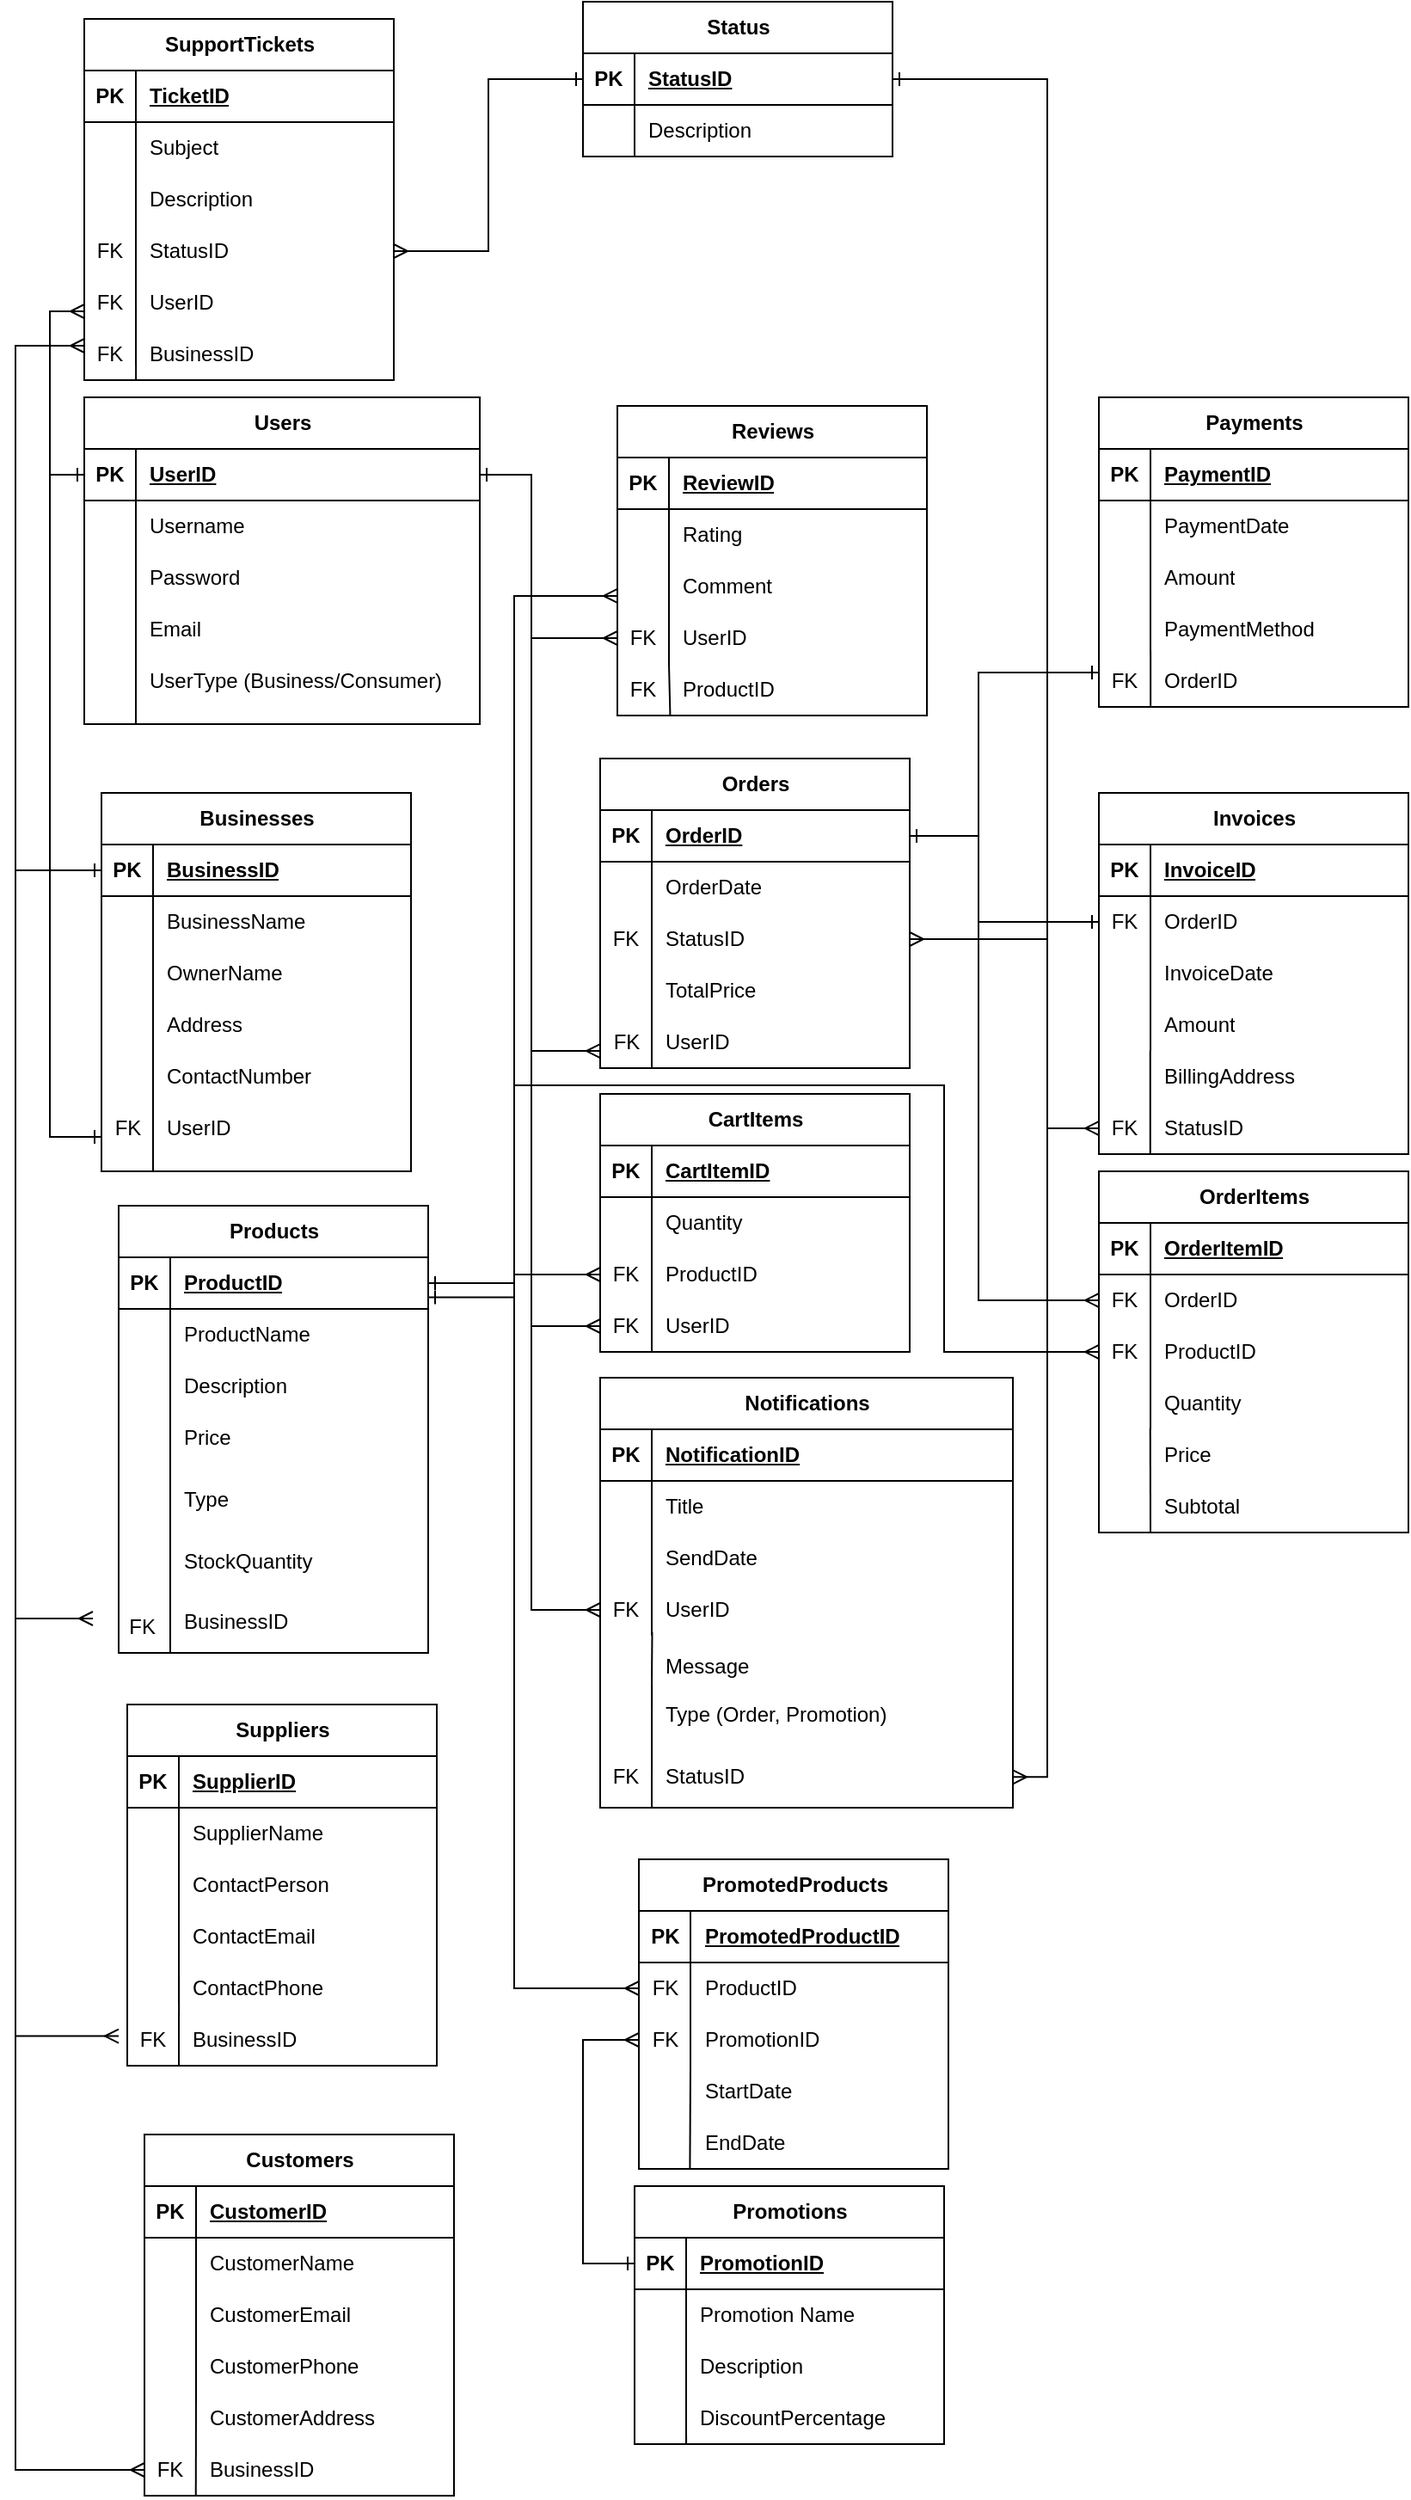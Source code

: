 <mxfile version="21.6.8" type="device">
  <diagram id="R2lEEEUBdFMjLlhIrx00" name="Page-1">
    <mxGraphModel dx="1206" dy="702" grid="1" gridSize="10" guides="1" tooltips="1" connect="1" arrows="1" fold="1" page="1" pageScale="1" pageWidth="850" pageHeight="1100" math="0" shadow="0" extFonts="Permanent Marker^https://fonts.googleapis.com/css?family=Permanent+Marker">
      <root>
        <mxCell id="0" />
        <mxCell id="1" parent="0" />
        <mxCell id="DOXmJgNx25OAnM6Lbmhb-27" value="" style="group" parent="1" vertex="1" connectable="0">
          <mxGeometry x="80" y="280" width="230" height="190" as="geometry" />
        </mxCell>
        <mxCell id="DOXmJgNx25OAnM6Lbmhb-25" value="" style="endArrow=none;html=1;rounded=0;" parent="DOXmJgNx25OAnM6Lbmhb-27" edge="1">
          <mxGeometry width="50" height="50" relative="1" as="geometry">
            <mxPoint x="30" y="190" as="sourcePoint" />
            <mxPoint x="30" y="150" as="targetPoint" />
          </mxGeometry>
        </mxCell>
        <mxCell id="DOXmJgNx25OAnM6Lbmhb-26" value="" style="group" parent="DOXmJgNx25OAnM6Lbmhb-27" vertex="1" connectable="0">
          <mxGeometry width="230" height="190" as="geometry" />
        </mxCell>
        <mxCell id="DOXmJgNx25OAnM6Lbmhb-8" value="Users" style="shape=table;startSize=30;container=1;collapsible=1;childLayout=tableLayout;fixedRows=1;rowLines=0;fontStyle=1;align=center;resizeLast=1;html=1;" parent="DOXmJgNx25OAnM6Lbmhb-26" vertex="1">
          <mxGeometry width="230" height="190" as="geometry" />
        </mxCell>
        <mxCell id="DOXmJgNx25OAnM6Lbmhb-9" value="" style="shape=tableRow;horizontal=0;startSize=0;swimlaneHead=0;swimlaneBody=0;fillColor=none;collapsible=0;dropTarget=0;points=[[0,0.5],[1,0.5]];portConstraint=eastwest;top=0;left=0;right=0;bottom=1;" parent="DOXmJgNx25OAnM6Lbmhb-8" vertex="1">
          <mxGeometry y="30" width="230" height="30" as="geometry" />
        </mxCell>
        <mxCell id="DOXmJgNx25OAnM6Lbmhb-10" value="PK" style="shape=partialRectangle;connectable=0;fillColor=none;top=0;left=0;bottom=0;right=0;fontStyle=1;overflow=hidden;whiteSpace=wrap;html=1;" parent="DOXmJgNx25OAnM6Lbmhb-9" vertex="1">
          <mxGeometry width="30.0" height="30" as="geometry">
            <mxRectangle width="30.0" height="30" as="alternateBounds" />
          </mxGeometry>
        </mxCell>
        <mxCell id="DOXmJgNx25OAnM6Lbmhb-11" value="UserID" style="shape=partialRectangle;connectable=0;fillColor=none;top=0;left=0;bottom=0;right=0;align=left;spacingLeft=6;fontStyle=5;overflow=hidden;whiteSpace=wrap;html=1;" parent="DOXmJgNx25OAnM6Lbmhb-9" vertex="1">
          <mxGeometry x="30.0" width="200.0" height="30" as="geometry">
            <mxRectangle width="200.0" height="30" as="alternateBounds" />
          </mxGeometry>
        </mxCell>
        <mxCell id="DOXmJgNx25OAnM6Lbmhb-12" value="" style="shape=tableRow;horizontal=0;startSize=0;swimlaneHead=0;swimlaneBody=0;fillColor=none;collapsible=0;dropTarget=0;points=[[0,0.5],[1,0.5]];portConstraint=eastwest;top=0;left=0;right=0;bottom=0;" parent="DOXmJgNx25OAnM6Lbmhb-8" vertex="1">
          <mxGeometry y="60" width="230" height="30" as="geometry" />
        </mxCell>
        <mxCell id="DOXmJgNx25OAnM6Lbmhb-13" value="" style="shape=partialRectangle;connectable=0;fillColor=none;top=0;left=0;bottom=0;right=0;editable=1;overflow=hidden;whiteSpace=wrap;html=1;" parent="DOXmJgNx25OAnM6Lbmhb-12" vertex="1">
          <mxGeometry width="30.0" height="30" as="geometry">
            <mxRectangle width="30.0" height="30" as="alternateBounds" />
          </mxGeometry>
        </mxCell>
        <mxCell id="DOXmJgNx25OAnM6Lbmhb-14" value="Username" style="shape=partialRectangle;connectable=0;fillColor=none;top=0;left=0;bottom=0;right=0;align=left;spacingLeft=6;overflow=hidden;whiteSpace=wrap;html=1;" parent="DOXmJgNx25OAnM6Lbmhb-12" vertex="1">
          <mxGeometry x="30.0" width="200.0" height="30" as="geometry">
            <mxRectangle width="200.0" height="30" as="alternateBounds" />
          </mxGeometry>
        </mxCell>
        <mxCell id="DOXmJgNx25OAnM6Lbmhb-15" value="" style="shape=tableRow;horizontal=0;startSize=0;swimlaneHead=0;swimlaneBody=0;fillColor=none;collapsible=0;dropTarget=0;points=[[0,0.5],[1,0.5]];portConstraint=eastwest;top=0;left=0;right=0;bottom=0;" parent="DOXmJgNx25OAnM6Lbmhb-8" vertex="1">
          <mxGeometry y="90" width="230" height="30" as="geometry" />
        </mxCell>
        <mxCell id="DOXmJgNx25OAnM6Lbmhb-16" value="" style="shape=partialRectangle;connectable=0;fillColor=none;top=0;left=0;bottom=0;right=0;editable=1;overflow=hidden;whiteSpace=wrap;html=1;" parent="DOXmJgNx25OAnM6Lbmhb-15" vertex="1">
          <mxGeometry width="30.0" height="30" as="geometry">
            <mxRectangle width="30.0" height="30" as="alternateBounds" />
          </mxGeometry>
        </mxCell>
        <mxCell id="DOXmJgNx25OAnM6Lbmhb-17" value="Password" style="shape=partialRectangle;connectable=0;fillColor=none;top=0;left=0;bottom=0;right=0;align=left;spacingLeft=6;overflow=hidden;whiteSpace=wrap;html=1;" parent="DOXmJgNx25OAnM6Lbmhb-15" vertex="1">
          <mxGeometry x="30.0" width="200.0" height="30" as="geometry">
            <mxRectangle width="200.0" height="30" as="alternateBounds" />
          </mxGeometry>
        </mxCell>
        <mxCell id="DOXmJgNx25OAnM6Lbmhb-18" value="" style="shape=tableRow;horizontal=0;startSize=0;swimlaneHead=0;swimlaneBody=0;fillColor=none;collapsible=0;dropTarget=0;points=[[0,0.5],[1,0.5]];portConstraint=eastwest;top=0;left=0;right=0;bottom=0;" parent="DOXmJgNx25OAnM6Lbmhb-8" vertex="1">
          <mxGeometry y="120" width="230" height="30" as="geometry" />
        </mxCell>
        <mxCell id="DOXmJgNx25OAnM6Lbmhb-19" value="" style="shape=partialRectangle;connectable=0;fillColor=none;top=0;left=0;bottom=0;right=0;editable=1;overflow=hidden;whiteSpace=wrap;html=1;" parent="DOXmJgNx25OAnM6Lbmhb-18" vertex="1">
          <mxGeometry width="30.0" height="30" as="geometry">
            <mxRectangle width="30.0" height="30" as="alternateBounds" />
          </mxGeometry>
        </mxCell>
        <mxCell id="DOXmJgNx25OAnM6Lbmhb-20" value="Email" style="shape=partialRectangle;connectable=0;fillColor=none;top=0;left=0;bottom=0;right=0;align=left;spacingLeft=6;overflow=hidden;whiteSpace=wrap;html=1;" parent="DOXmJgNx25OAnM6Lbmhb-18" vertex="1">
          <mxGeometry x="30.0" width="200.0" height="30" as="geometry">
            <mxRectangle width="200.0" height="30" as="alternateBounds" />
          </mxGeometry>
        </mxCell>
        <mxCell id="DOXmJgNx25OAnM6Lbmhb-23" value="UserType (Business/Consumer)" style="shape=partialRectangle;connectable=0;fillColor=none;top=0;left=0;bottom=0;right=0;align=left;spacingLeft=6;overflow=hidden;whiteSpace=wrap;html=1;" parent="DOXmJgNx25OAnM6Lbmhb-26" vertex="1">
          <mxGeometry x="30" y="150" width="190" height="30" as="geometry">
            <mxRectangle width="150.0" height="30" as="alternateBounds" />
          </mxGeometry>
        </mxCell>
        <mxCell id="DOXmJgNx25OAnM6Lbmhb-46" value="" style="group" parent="1" vertex="1" connectable="0">
          <mxGeometry x="90" y="510" width="180" height="220" as="geometry" />
        </mxCell>
        <mxCell id="DOXmJgNx25OAnM6Lbmhb-42" value="" style="endArrow=none;html=1;rounded=0;" parent="DOXmJgNx25OAnM6Lbmhb-46" edge="1">
          <mxGeometry width="50" height="50" relative="1" as="geometry">
            <mxPoint x="30" y="220" as="sourcePoint" />
            <mxPoint x="30" y="150" as="targetPoint" />
          </mxGeometry>
        </mxCell>
        <mxCell id="DOXmJgNx25OAnM6Lbmhb-45" value="" style="group" parent="DOXmJgNx25OAnM6Lbmhb-46" vertex="1" connectable="0">
          <mxGeometry width="180" height="220" as="geometry" />
        </mxCell>
        <mxCell id="DOXmJgNx25OAnM6Lbmhb-43" value="ContactNumber" style="shape=partialRectangle;connectable=0;fillColor=none;top=0;left=0;bottom=0;right=0;align=left;spacingLeft=6;overflow=hidden;whiteSpace=wrap;html=1;" parent="DOXmJgNx25OAnM6Lbmhb-45" vertex="1">
          <mxGeometry x="30" y="150" width="150" height="30" as="geometry">
            <mxRectangle width="150" height="30" as="alternateBounds" />
          </mxGeometry>
        </mxCell>
        <mxCell id="DOXmJgNx25OAnM6Lbmhb-44" value="UserID" style="shape=partialRectangle;connectable=0;fillColor=none;top=0;left=0;bottom=0;right=0;align=left;spacingLeft=6;overflow=hidden;whiteSpace=wrap;html=1;" parent="DOXmJgNx25OAnM6Lbmhb-45" vertex="1">
          <mxGeometry x="30" y="180" width="150" height="30" as="geometry">
            <mxRectangle width="150" height="30" as="alternateBounds" />
          </mxGeometry>
        </mxCell>
        <mxCell id="DOXmJgNx25OAnM6Lbmhb-48" value="" style="group" parent="DOXmJgNx25OAnM6Lbmhb-45" vertex="1" connectable="0">
          <mxGeometry x="-15" width="195" height="220" as="geometry" />
        </mxCell>
        <mxCell id="DOXmJgNx25OAnM6Lbmhb-29" value="Businesses" style="shape=table;startSize=30;container=1;collapsible=1;childLayout=tableLayout;fixedRows=1;rowLines=0;fontStyle=1;align=center;resizeLast=1;html=1;" parent="DOXmJgNx25OAnM6Lbmhb-48" vertex="1">
          <mxGeometry x="15" width="180" height="220" as="geometry">
            <mxRectangle x="15" width="90" height="30" as="alternateBounds" />
          </mxGeometry>
        </mxCell>
        <mxCell id="DOXmJgNx25OAnM6Lbmhb-30" value="" style="shape=tableRow;horizontal=0;startSize=0;swimlaneHead=0;swimlaneBody=0;fillColor=none;collapsible=0;dropTarget=0;points=[[0,0.5],[1,0.5]];portConstraint=eastwest;top=0;left=0;right=0;bottom=1;" parent="DOXmJgNx25OAnM6Lbmhb-29" vertex="1">
          <mxGeometry y="30" width="180" height="30" as="geometry" />
        </mxCell>
        <mxCell id="DOXmJgNx25OAnM6Lbmhb-31" value="PK" style="shape=partialRectangle;connectable=0;fillColor=none;top=0;left=0;bottom=0;right=0;fontStyle=1;overflow=hidden;whiteSpace=wrap;html=1;" parent="DOXmJgNx25OAnM6Lbmhb-30" vertex="1">
          <mxGeometry width="30" height="30" as="geometry">
            <mxRectangle width="30" height="30" as="alternateBounds" />
          </mxGeometry>
        </mxCell>
        <mxCell id="DOXmJgNx25OAnM6Lbmhb-32" value="BusinessID" style="shape=partialRectangle;connectable=0;fillColor=none;top=0;left=0;bottom=0;right=0;align=left;spacingLeft=6;fontStyle=5;overflow=hidden;whiteSpace=wrap;html=1;" parent="DOXmJgNx25OAnM6Lbmhb-30" vertex="1">
          <mxGeometry x="30" width="150" height="30" as="geometry">
            <mxRectangle width="150" height="30" as="alternateBounds" />
          </mxGeometry>
        </mxCell>
        <mxCell id="DOXmJgNx25OAnM6Lbmhb-33" value="" style="shape=tableRow;horizontal=0;startSize=0;swimlaneHead=0;swimlaneBody=0;fillColor=none;collapsible=0;dropTarget=0;points=[[0,0.5],[1,0.5]];portConstraint=eastwest;top=0;left=0;right=0;bottom=0;" parent="DOXmJgNx25OAnM6Lbmhb-29" vertex="1">
          <mxGeometry y="60" width="180" height="30" as="geometry" />
        </mxCell>
        <mxCell id="DOXmJgNx25OAnM6Lbmhb-34" value="" style="shape=partialRectangle;connectable=0;fillColor=none;top=0;left=0;bottom=0;right=0;editable=1;overflow=hidden;whiteSpace=wrap;html=1;" parent="DOXmJgNx25OAnM6Lbmhb-33" vertex="1">
          <mxGeometry width="30" height="30" as="geometry">
            <mxRectangle width="30" height="30" as="alternateBounds" />
          </mxGeometry>
        </mxCell>
        <mxCell id="DOXmJgNx25OAnM6Lbmhb-35" value="BusinessName" style="shape=partialRectangle;connectable=0;fillColor=none;top=0;left=0;bottom=0;right=0;align=left;spacingLeft=6;overflow=hidden;whiteSpace=wrap;html=1;" parent="DOXmJgNx25OAnM6Lbmhb-33" vertex="1">
          <mxGeometry x="30" width="150" height="30" as="geometry">
            <mxRectangle width="150" height="30" as="alternateBounds" />
          </mxGeometry>
        </mxCell>
        <mxCell id="DOXmJgNx25OAnM6Lbmhb-36" value="" style="shape=tableRow;horizontal=0;startSize=0;swimlaneHead=0;swimlaneBody=0;fillColor=none;collapsible=0;dropTarget=0;points=[[0,0.5],[1,0.5]];portConstraint=eastwest;top=0;left=0;right=0;bottom=0;" parent="DOXmJgNx25OAnM6Lbmhb-29" vertex="1">
          <mxGeometry y="90" width="180" height="30" as="geometry" />
        </mxCell>
        <mxCell id="DOXmJgNx25OAnM6Lbmhb-37" value="" style="shape=partialRectangle;connectable=0;fillColor=none;top=0;left=0;bottom=0;right=0;editable=1;overflow=hidden;whiteSpace=wrap;html=1;" parent="DOXmJgNx25OAnM6Lbmhb-36" vertex="1">
          <mxGeometry width="30" height="30" as="geometry">
            <mxRectangle width="30" height="30" as="alternateBounds" />
          </mxGeometry>
        </mxCell>
        <mxCell id="DOXmJgNx25OAnM6Lbmhb-38" value="OwnerName" style="shape=partialRectangle;connectable=0;fillColor=none;top=0;left=0;bottom=0;right=0;align=left;spacingLeft=6;overflow=hidden;whiteSpace=wrap;html=1;" parent="DOXmJgNx25OAnM6Lbmhb-36" vertex="1">
          <mxGeometry x="30" width="150" height="30" as="geometry">
            <mxRectangle width="150" height="30" as="alternateBounds" />
          </mxGeometry>
        </mxCell>
        <mxCell id="DOXmJgNx25OAnM6Lbmhb-39" value="" style="shape=tableRow;horizontal=0;startSize=0;swimlaneHead=0;swimlaneBody=0;fillColor=none;collapsible=0;dropTarget=0;points=[[0,0.5],[1,0.5]];portConstraint=eastwest;top=0;left=0;right=0;bottom=0;" parent="DOXmJgNx25OAnM6Lbmhb-29" vertex="1">
          <mxGeometry y="120" width="180" height="30" as="geometry" />
        </mxCell>
        <mxCell id="DOXmJgNx25OAnM6Lbmhb-40" value="" style="shape=partialRectangle;connectable=0;fillColor=none;top=0;left=0;bottom=0;right=0;editable=1;overflow=hidden;whiteSpace=wrap;html=1;" parent="DOXmJgNx25OAnM6Lbmhb-39" vertex="1">
          <mxGeometry width="30" height="30" as="geometry">
            <mxRectangle width="30" height="30" as="alternateBounds" />
          </mxGeometry>
        </mxCell>
        <mxCell id="DOXmJgNx25OAnM6Lbmhb-41" value="Address" style="shape=partialRectangle;connectable=0;fillColor=none;top=0;left=0;bottom=0;right=0;align=left;spacingLeft=6;overflow=hidden;whiteSpace=wrap;html=1;" parent="DOXmJgNx25OAnM6Lbmhb-39" vertex="1">
          <mxGeometry x="30" width="150" height="30" as="geometry">
            <mxRectangle width="150" height="30" as="alternateBounds" />
          </mxGeometry>
        </mxCell>
        <mxCell id="DOXmJgNx25OAnM6Lbmhb-47" value="&amp;nbsp; &amp;nbsp;FK" style="text;html=1;align=center;verticalAlign=middle;resizable=0;points=[];autosize=1;strokeColor=none;fillColor=none;" parent="DOXmJgNx25OAnM6Lbmhb-48" vertex="1">
          <mxGeometry y="180" width="50" height="30" as="geometry" />
        </mxCell>
        <mxCell id="DOXmJgNx25OAnM6Lbmhb-191" style="edgeStyle=orthogonalEdgeStyle;rounded=0;orthogonalLoop=1;jettySize=auto;html=1;startArrow=ERone;startFill=0;endArrow=ERmany;endFill=0;" parent="DOXmJgNx25OAnM6Lbmhb-48" source="DOXmJgNx25OAnM6Lbmhb-30" edge="1">
          <mxGeometry relative="1" as="geometry">
            <mxPoint x="5" y="-260" as="targetPoint" />
            <Array as="points">
              <mxPoint x="-35" y="45" />
              <mxPoint x="-35" y="-260" />
            </Array>
          </mxGeometry>
        </mxCell>
        <mxCell id="cC9gz4I-F6fsXsZ66nNf-110" style="edgeStyle=orthogonalEdgeStyle;rounded=0;orthogonalLoop=1;jettySize=auto;html=1;startArrow=ERone;startFill=0;endArrow=ERmany;endFill=0;" parent="DOXmJgNx25OAnM6Lbmhb-48" source="DOXmJgNx25OAnM6Lbmhb-30" edge="1">
          <mxGeometry relative="1" as="geometry">
            <mxPoint x="25" y="722.759" as="targetPoint" />
            <Array as="points">
              <mxPoint x="-35" y="45" />
              <mxPoint x="-35" y="723" />
            </Array>
          </mxGeometry>
        </mxCell>
        <mxCell id="DOXmJgNx25OAnM6Lbmhb-66" value="" style="group" parent="1" vertex="1" connectable="0">
          <mxGeometry x="100" y="750" width="180" height="260.002" as="geometry" />
        </mxCell>
        <mxCell id="DOXmJgNx25OAnM6Lbmhb-62" value="" style="endArrow=none;html=1;rounded=0;" parent="DOXmJgNx25OAnM6Lbmhb-66" edge="1">
          <mxGeometry width="50" height="50" relative="1" as="geometry">
            <mxPoint x="30" y="260" as="sourcePoint" />
            <mxPoint x="30" y="177.273" as="targetPoint" />
          </mxGeometry>
        </mxCell>
        <mxCell id="DOXmJgNx25OAnM6Lbmhb-65" value="" style="group" parent="DOXmJgNx25OAnM6Lbmhb-66" vertex="1" connectable="0">
          <mxGeometry width="180" height="260.002" as="geometry" />
        </mxCell>
        <mxCell id="DOXmJgNx25OAnM6Lbmhb-68" value="" style="group" parent="DOXmJgNx25OAnM6Lbmhb-65" vertex="1" connectable="0">
          <mxGeometry x="-15" width="195" height="260.002" as="geometry" />
        </mxCell>
        <mxCell id="DOXmJgNx25OAnM6Lbmhb-49" value="Products" style="shape=table;startSize=30;container=1;collapsible=1;childLayout=tableLayout;fixedRows=1;rowLines=0;fontStyle=1;align=center;resizeLast=1;html=1;" parent="DOXmJgNx25OAnM6Lbmhb-68" vertex="1">
          <mxGeometry x="15" width="180" height="260" as="geometry" />
        </mxCell>
        <mxCell id="DOXmJgNx25OAnM6Lbmhb-50" value="" style="shape=tableRow;horizontal=0;startSize=0;swimlaneHead=0;swimlaneBody=0;fillColor=none;collapsible=0;dropTarget=0;points=[[0,0.5],[1,0.5]];portConstraint=eastwest;top=0;left=0;right=0;bottom=1;" parent="DOXmJgNx25OAnM6Lbmhb-49" vertex="1">
          <mxGeometry y="30" width="180" height="30" as="geometry" />
        </mxCell>
        <mxCell id="DOXmJgNx25OAnM6Lbmhb-51" value="PK" style="shape=partialRectangle;connectable=0;fillColor=none;top=0;left=0;bottom=0;right=0;fontStyle=1;overflow=hidden;whiteSpace=wrap;html=1;" parent="DOXmJgNx25OAnM6Lbmhb-50" vertex="1">
          <mxGeometry width="30" height="30" as="geometry">
            <mxRectangle width="30" height="30" as="alternateBounds" />
          </mxGeometry>
        </mxCell>
        <mxCell id="DOXmJgNx25OAnM6Lbmhb-52" value="ProductID" style="shape=partialRectangle;connectable=0;fillColor=none;top=0;left=0;bottom=0;right=0;align=left;spacingLeft=6;fontStyle=5;overflow=hidden;whiteSpace=wrap;html=1;" parent="DOXmJgNx25OAnM6Lbmhb-50" vertex="1">
          <mxGeometry x="30" width="150" height="30" as="geometry">
            <mxRectangle width="150" height="30" as="alternateBounds" />
          </mxGeometry>
        </mxCell>
        <mxCell id="DOXmJgNx25OAnM6Lbmhb-53" value="" style="shape=tableRow;horizontal=0;startSize=0;swimlaneHead=0;swimlaneBody=0;fillColor=none;collapsible=0;dropTarget=0;points=[[0,0.5],[1,0.5]];portConstraint=eastwest;top=0;left=0;right=0;bottom=0;" parent="DOXmJgNx25OAnM6Lbmhb-49" vertex="1">
          <mxGeometry y="60" width="180" height="30" as="geometry" />
        </mxCell>
        <mxCell id="DOXmJgNx25OAnM6Lbmhb-54" value="" style="shape=partialRectangle;connectable=0;fillColor=none;top=0;left=0;bottom=0;right=0;editable=1;overflow=hidden;whiteSpace=wrap;html=1;" parent="DOXmJgNx25OAnM6Lbmhb-53" vertex="1">
          <mxGeometry width="30" height="30" as="geometry">
            <mxRectangle width="30" height="30" as="alternateBounds" />
          </mxGeometry>
        </mxCell>
        <mxCell id="DOXmJgNx25OAnM6Lbmhb-55" value="ProductName" style="shape=partialRectangle;connectable=0;fillColor=none;top=0;left=0;bottom=0;right=0;align=left;spacingLeft=6;overflow=hidden;whiteSpace=wrap;html=1;" parent="DOXmJgNx25OAnM6Lbmhb-53" vertex="1">
          <mxGeometry x="30" width="150" height="30" as="geometry">
            <mxRectangle width="150" height="30" as="alternateBounds" />
          </mxGeometry>
        </mxCell>
        <mxCell id="DOXmJgNx25OAnM6Lbmhb-56" value="" style="shape=tableRow;horizontal=0;startSize=0;swimlaneHead=0;swimlaneBody=0;fillColor=none;collapsible=0;dropTarget=0;points=[[0,0.5],[1,0.5]];portConstraint=eastwest;top=0;left=0;right=0;bottom=0;" parent="DOXmJgNx25OAnM6Lbmhb-49" vertex="1">
          <mxGeometry y="90" width="180" height="30" as="geometry" />
        </mxCell>
        <mxCell id="DOXmJgNx25OAnM6Lbmhb-57" value="" style="shape=partialRectangle;connectable=0;fillColor=none;top=0;left=0;bottom=0;right=0;editable=1;overflow=hidden;whiteSpace=wrap;html=1;" parent="DOXmJgNx25OAnM6Lbmhb-56" vertex="1">
          <mxGeometry width="30" height="30" as="geometry">
            <mxRectangle width="30" height="30" as="alternateBounds" />
          </mxGeometry>
        </mxCell>
        <mxCell id="DOXmJgNx25OAnM6Lbmhb-58" value="Description" style="shape=partialRectangle;connectable=0;fillColor=none;top=0;left=0;bottom=0;right=0;align=left;spacingLeft=6;overflow=hidden;whiteSpace=wrap;html=1;" parent="DOXmJgNx25OAnM6Lbmhb-56" vertex="1">
          <mxGeometry x="30" width="150" height="30" as="geometry">
            <mxRectangle width="150" height="30" as="alternateBounds" />
          </mxGeometry>
        </mxCell>
        <mxCell id="DOXmJgNx25OAnM6Lbmhb-59" value="" style="shape=tableRow;horizontal=0;startSize=0;swimlaneHead=0;swimlaneBody=0;fillColor=none;collapsible=0;dropTarget=0;points=[[0,0.5],[1,0.5]];portConstraint=eastwest;top=0;left=0;right=0;bottom=0;" parent="DOXmJgNx25OAnM6Lbmhb-49" vertex="1">
          <mxGeometry y="120" width="180" height="30" as="geometry" />
        </mxCell>
        <mxCell id="DOXmJgNx25OAnM6Lbmhb-60" value="" style="shape=partialRectangle;connectable=0;fillColor=none;top=0;left=0;bottom=0;right=0;editable=1;overflow=hidden;whiteSpace=wrap;html=1;" parent="DOXmJgNx25OAnM6Lbmhb-59" vertex="1">
          <mxGeometry width="30" height="30" as="geometry">
            <mxRectangle width="30" height="30" as="alternateBounds" />
          </mxGeometry>
        </mxCell>
        <mxCell id="DOXmJgNx25OAnM6Lbmhb-61" value="Price" style="shape=partialRectangle;connectable=0;fillColor=none;top=0;left=0;bottom=0;right=0;align=left;spacingLeft=6;overflow=hidden;whiteSpace=wrap;html=1;" parent="DOXmJgNx25OAnM6Lbmhb-59" vertex="1">
          <mxGeometry x="30" width="150" height="30" as="geometry">
            <mxRectangle width="150" height="30" as="alternateBounds" />
          </mxGeometry>
        </mxCell>
        <mxCell id="DOXmJgNx25OAnM6Lbmhb-63" value="StockQuantity" style="shape=partialRectangle;connectable=0;fillColor=none;top=0;left=0;bottom=0;right=0;align=left;spacingLeft=6;overflow=hidden;whiteSpace=wrap;html=1;" parent="DOXmJgNx25OAnM6Lbmhb-68" vertex="1">
          <mxGeometry x="45" y="189.093" width="150" height="35.455" as="geometry">
            <mxRectangle width="150" height="30" as="alternateBounds" />
          </mxGeometry>
        </mxCell>
        <mxCell id="DOXmJgNx25OAnM6Lbmhb-67" value="&amp;nbsp; FK" style="text;html=1;align=center;verticalAlign=middle;resizable=0;points=[];autosize=1;strokeColor=none;fillColor=none;" parent="DOXmJgNx25OAnM6Lbmhb-68" vertex="1">
          <mxGeometry y="229.997" width="50" height="30" as="geometry" />
        </mxCell>
        <mxCell id="DOXmJgNx25OAnM6Lbmhb-186" style="edgeStyle=orthogonalEdgeStyle;rounded=0;orthogonalLoop=1;jettySize=auto;html=1;startArrow=ERone;startFill=0;endArrow=ERmany;endFill=0;" parent="DOXmJgNx25OAnM6Lbmhb-68" source="DOXmJgNx25OAnM6Lbmhb-50" edge="1">
          <mxGeometry relative="1" as="geometry">
            <mxPoint x="305" y="-354.545" as="targetPoint" />
            <Array as="points">
              <mxPoint x="245" y="53.182" />
              <mxPoint x="245" y="-354.545" />
            </Array>
          </mxGeometry>
        </mxCell>
        <mxCell id="DOXmJgNx25OAnM6Lbmhb-64" value="BusinessID" style="shape=partialRectangle;connectable=0;fillColor=none;top=0;left=0;bottom=0;right=0;align=left;spacingLeft=6;overflow=hidden;whiteSpace=wrap;html=1;" parent="DOXmJgNx25OAnM6Lbmhb-68" vertex="1">
          <mxGeometry x="45" y="224.547" width="150" height="35.455" as="geometry">
            <mxRectangle width="150" height="30" as="alternateBounds" />
          </mxGeometry>
        </mxCell>
        <mxCell id="amlu0hAPoy94R5MPlKDw-3" value="Type" style="shape=partialRectangle;connectable=0;fillColor=none;top=0;left=0;bottom=0;right=0;align=left;spacingLeft=6;overflow=hidden;whiteSpace=wrap;html=1;" parent="DOXmJgNx25OAnM6Lbmhb-68" vertex="1">
          <mxGeometry x="45" y="153.643" width="150" height="35.455" as="geometry">
            <mxRectangle width="150" height="30" as="alternateBounds" />
          </mxGeometry>
        </mxCell>
        <mxCell id="DOXmJgNx25OAnM6Lbmhb-84" value="" style="group" parent="1" vertex="1" connectable="0">
          <mxGeometry x="380" y="490" width="180" height="180" as="geometry" />
        </mxCell>
        <mxCell id="DOXmJgNx25OAnM6Lbmhb-69" value="Orders" style="shape=table;startSize=30;container=1;collapsible=1;childLayout=tableLayout;fixedRows=1;rowLines=0;fontStyle=1;align=center;resizeLast=1;html=1;" parent="DOXmJgNx25OAnM6Lbmhb-84" vertex="1">
          <mxGeometry width="180" height="180" as="geometry" />
        </mxCell>
        <mxCell id="DOXmJgNx25OAnM6Lbmhb-70" value="" style="shape=tableRow;horizontal=0;startSize=0;swimlaneHead=0;swimlaneBody=0;fillColor=none;collapsible=0;dropTarget=0;points=[[0,0.5],[1,0.5]];portConstraint=eastwest;top=0;left=0;right=0;bottom=1;" parent="DOXmJgNx25OAnM6Lbmhb-69" vertex="1">
          <mxGeometry y="30" width="180" height="30" as="geometry" />
        </mxCell>
        <mxCell id="DOXmJgNx25OAnM6Lbmhb-71" value="PK" style="shape=partialRectangle;connectable=0;fillColor=none;top=0;left=0;bottom=0;right=0;fontStyle=1;overflow=hidden;whiteSpace=wrap;html=1;" parent="DOXmJgNx25OAnM6Lbmhb-70" vertex="1">
          <mxGeometry width="30" height="30" as="geometry">
            <mxRectangle width="30" height="30" as="alternateBounds" />
          </mxGeometry>
        </mxCell>
        <mxCell id="DOXmJgNx25OAnM6Lbmhb-72" value="OrderID" style="shape=partialRectangle;connectable=0;fillColor=none;top=0;left=0;bottom=0;right=0;align=left;spacingLeft=6;fontStyle=5;overflow=hidden;whiteSpace=wrap;html=1;" parent="DOXmJgNx25OAnM6Lbmhb-70" vertex="1">
          <mxGeometry x="30" width="150" height="30" as="geometry">
            <mxRectangle width="150" height="30" as="alternateBounds" />
          </mxGeometry>
        </mxCell>
        <mxCell id="DOXmJgNx25OAnM6Lbmhb-73" value="" style="shape=tableRow;horizontal=0;startSize=0;swimlaneHead=0;swimlaneBody=0;fillColor=none;collapsible=0;dropTarget=0;points=[[0,0.5],[1,0.5]];portConstraint=eastwest;top=0;left=0;right=0;bottom=0;" parent="DOXmJgNx25OAnM6Lbmhb-69" vertex="1">
          <mxGeometry y="60" width="180" height="30" as="geometry" />
        </mxCell>
        <mxCell id="DOXmJgNx25OAnM6Lbmhb-74" value="" style="shape=partialRectangle;connectable=0;fillColor=none;top=0;left=0;bottom=0;right=0;editable=1;overflow=hidden;whiteSpace=wrap;html=1;" parent="DOXmJgNx25OAnM6Lbmhb-73" vertex="1">
          <mxGeometry width="30" height="30" as="geometry">
            <mxRectangle width="30" height="30" as="alternateBounds" />
          </mxGeometry>
        </mxCell>
        <mxCell id="DOXmJgNx25OAnM6Lbmhb-75" value="OrderDate" style="shape=partialRectangle;connectable=0;fillColor=none;top=0;left=0;bottom=0;right=0;align=left;spacingLeft=6;overflow=hidden;whiteSpace=wrap;html=1;" parent="DOXmJgNx25OAnM6Lbmhb-73" vertex="1">
          <mxGeometry x="30" width="150" height="30" as="geometry">
            <mxRectangle width="150" height="30" as="alternateBounds" />
          </mxGeometry>
        </mxCell>
        <mxCell id="DOXmJgNx25OAnM6Lbmhb-76" value="" style="shape=tableRow;horizontal=0;startSize=0;swimlaneHead=0;swimlaneBody=0;fillColor=none;collapsible=0;dropTarget=0;points=[[0,0.5],[1,0.5]];portConstraint=eastwest;top=0;left=0;right=0;bottom=0;" parent="DOXmJgNx25OAnM6Lbmhb-69" vertex="1">
          <mxGeometry y="90" width="180" height="30" as="geometry" />
        </mxCell>
        <mxCell id="DOXmJgNx25OAnM6Lbmhb-77" value="FK" style="shape=partialRectangle;connectable=0;fillColor=none;top=0;left=0;bottom=0;right=0;editable=1;overflow=hidden;whiteSpace=wrap;html=1;" parent="DOXmJgNx25OAnM6Lbmhb-76" vertex="1">
          <mxGeometry width="30" height="30" as="geometry">
            <mxRectangle width="30" height="30" as="alternateBounds" />
          </mxGeometry>
        </mxCell>
        <mxCell id="DOXmJgNx25OAnM6Lbmhb-78" value="StatusID" style="shape=partialRectangle;connectable=0;fillColor=none;top=0;left=0;bottom=0;right=0;align=left;spacingLeft=6;overflow=hidden;whiteSpace=wrap;html=1;" parent="DOXmJgNx25OAnM6Lbmhb-76" vertex="1">
          <mxGeometry x="30" width="150" height="30" as="geometry">
            <mxRectangle width="150" height="30" as="alternateBounds" />
          </mxGeometry>
        </mxCell>
        <mxCell id="DOXmJgNx25OAnM6Lbmhb-79" value="" style="shape=tableRow;horizontal=0;startSize=0;swimlaneHead=0;swimlaneBody=0;fillColor=none;collapsible=0;dropTarget=0;points=[[0,0.5],[1,0.5]];portConstraint=eastwest;top=0;left=0;right=0;bottom=0;" parent="DOXmJgNx25OAnM6Lbmhb-69" vertex="1">
          <mxGeometry y="120" width="180" height="30" as="geometry" />
        </mxCell>
        <mxCell id="DOXmJgNx25OAnM6Lbmhb-80" value="" style="shape=partialRectangle;connectable=0;fillColor=none;top=0;left=0;bottom=0;right=0;editable=1;overflow=hidden;whiteSpace=wrap;html=1;" parent="DOXmJgNx25OAnM6Lbmhb-79" vertex="1">
          <mxGeometry width="30" height="30" as="geometry">
            <mxRectangle width="30" height="30" as="alternateBounds" />
          </mxGeometry>
        </mxCell>
        <mxCell id="DOXmJgNx25OAnM6Lbmhb-81" value="TotalPrice" style="shape=partialRectangle;connectable=0;fillColor=none;top=0;left=0;bottom=0;right=0;align=left;spacingLeft=6;overflow=hidden;whiteSpace=wrap;html=1;" parent="DOXmJgNx25OAnM6Lbmhb-79" vertex="1">
          <mxGeometry x="30" width="150" height="30" as="geometry">
            <mxRectangle width="150" height="30" as="alternateBounds" />
          </mxGeometry>
        </mxCell>
        <mxCell id="DOXmJgNx25OAnM6Lbmhb-82" value="UserID" style="shape=partialRectangle;connectable=0;fillColor=none;top=0;left=0;bottom=0;right=0;align=left;spacingLeft=6;overflow=hidden;whiteSpace=wrap;html=1;" parent="DOXmJgNx25OAnM6Lbmhb-84" vertex="1">
          <mxGeometry x="30" y="150" width="150" height="30" as="geometry">
            <mxRectangle width="150" height="30" as="alternateBounds" />
          </mxGeometry>
        </mxCell>
        <mxCell id="DOXmJgNx25OAnM6Lbmhb-83" value="" style="endArrow=none;html=1;rounded=0;" parent="DOXmJgNx25OAnM6Lbmhb-84" edge="1">
          <mxGeometry width="50" height="50" relative="1" as="geometry">
            <mxPoint x="30" y="180" as="sourcePoint" />
            <mxPoint x="30" y="150" as="targetPoint" />
          </mxGeometry>
        </mxCell>
        <mxCell id="DOXmJgNx25OAnM6Lbmhb-85" value="&amp;nbsp; &amp;nbsp;FK" style="text;html=1;align=center;verticalAlign=middle;resizable=0;points=[];autosize=1;strokeColor=none;fillColor=none;" parent="DOXmJgNx25OAnM6Lbmhb-84" vertex="1">
          <mxGeometry x="-15" y="150" width="50" height="30" as="geometry" />
        </mxCell>
        <mxCell id="DOXmJgNx25OAnM6Lbmhb-189" style="edgeStyle=orthogonalEdgeStyle;rounded=0;orthogonalLoop=1;jettySize=auto;html=1;startArrow=ERone;startFill=0;endArrow=ERone;endFill=0;" parent="DOXmJgNx25OAnM6Lbmhb-84" source="DOXmJgNx25OAnM6Lbmhb-70" edge="1">
          <mxGeometry relative="1" as="geometry">
            <mxPoint x="290" y="-50" as="targetPoint" />
            <Array as="points">
              <mxPoint x="220" y="45" />
              <mxPoint x="220" y="-50" />
            </Array>
          </mxGeometry>
        </mxCell>
        <mxCell id="DOXmJgNx25OAnM6Lbmhb-86" value="CartItems" style="shape=table;startSize=30;container=1;collapsible=1;childLayout=tableLayout;fixedRows=1;rowLines=0;fontStyle=1;align=center;resizeLast=1;html=1;" parent="1" vertex="1">
          <mxGeometry x="380" y="685" width="180" height="150" as="geometry" />
        </mxCell>
        <mxCell id="DOXmJgNx25OAnM6Lbmhb-87" value="" style="shape=tableRow;horizontal=0;startSize=0;swimlaneHead=0;swimlaneBody=0;fillColor=none;collapsible=0;dropTarget=0;points=[[0,0.5],[1,0.5]];portConstraint=eastwest;top=0;left=0;right=0;bottom=1;" parent="DOXmJgNx25OAnM6Lbmhb-86" vertex="1">
          <mxGeometry y="30" width="180" height="30" as="geometry" />
        </mxCell>
        <mxCell id="DOXmJgNx25OAnM6Lbmhb-88" value="PK" style="shape=partialRectangle;connectable=0;fillColor=none;top=0;left=0;bottom=0;right=0;fontStyle=1;overflow=hidden;whiteSpace=wrap;html=1;" parent="DOXmJgNx25OAnM6Lbmhb-87" vertex="1">
          <mxGeometry width="30" height="30" as="geometry">
            <mxRectangle width="30" height="30" as="alternateBounds" />
          </mxGeometry>
        </mxCell>
        <mxCell id="DOXmJgNx25OAnM6Lbmhb-89" value="CartItemID" style="shape=partialRectangle;connectable=0;fillColor=none;top=0;left=0;bottom=0;right=0;align=left;spacingLeft=6;fontStyle=5;overflow=hidden;whiteSpace=wrap;html=1;" parent="DOXmJgNx25OAnM6Lbmhb-87" vertex="1">
          <mxGeometry x="30" width="150" height="30" as="geometry">
            <mxRectangle width="150" height="30" as="alternateBounds" />
          </mxGeometry>
        </mxCell>
        <mxCell id="DOXmJgNx25OAnM6Lbmhb-90" value="" style="shape=tableRow;horizontal=0;startSize=0;swimlaneHead=0;swimlaneBody=0;fillColor=none;collapsible=0;dropTarget=0;points=[[0,0.5],[1,0.5]];portConstraint=eastwest;top=0;left=0;right=0;bottom=0;" parent="DOXmJgNx25OAnM6Lbmhb-86" vertex="1">
          <mxGeometry y="60" width="180" height="30" as="geometry" />
        </mxCell>
        <mxCell id="DOXmJgNx25OAnM6Lbmhb-91" value="" style="shape=partialRectangle;connectable=0;fillColor=none;top=0;left=0;bottom=0;right=0;editable=1;overflow=hidden;whiteSpace=wrap;html=1;" parent="DOXmJgNx25OAnM6Lbmhb-90" vertex="1">
          <mxGeometry width="30" height="30" as="geometry">
            <mxRectangle width="30" height="30" as="alternateBounds" />
          </mxGeometry>
        </mxCell>
        <mxCell id="DOXmJgNx25OAnM6Lbmhb-92" value="Quantity" style="shape=partialRectangle;connectable=0;fillColor=none;top=0;left=0;bottom=0;right=0;align=left;spacingLeft=6;overflow=hidden;whiteSpace=wrap;html=1;" parent="DOXmJgNx25OAnM6Lbmhb-90" vertex="1">
          <mxGeometry x="30" width="150" height="30" as="geometry">
            <mxRectangle width="150" height="30" as="alternateBounds" />
          </mxGeometry>
        </mxCell>
        <mxCell id="DOXmJgNx25OAnM6Lbmhb-93" value="" style="shape=tableRow;horizontal=0;startSize=0;swimlaneHead=0;swimlaneBody=0;fillColor=none;collapsible=0;dropTarget=0;points=[[0,0.5],[1,0.5]];portConstraint=eastwest;top=0;left=0;right=0;bottom=0;" parent="DOXmJgNx25OAnM6Lbmhb-86" vertex="1">
          <mxGeometry y="90" width="180" height="30" as="geometry" />
        </mxCell>
        <mxCell id="DOXmJgNx25OAnM6Lbmhb-94" value="FK" style="shape=partialRectangle;connectable=0;fillColor=none;top=0;left=0;bottom=0;right=0;editable=1;overflow=hidden;whiteSpace=wrap;html=1;" parent="DOXmJgNx25OAnM6Lbmhb-93" vertex="1">
          <mxGeometry width="30" height="30" as="geometry">
            <mxRectangle width="30" height="30" as="alternateBounds" />
          </mxGeometry>
        </mxCell>
        <mxCell id="DOXmJgNx25OAnM6Lbmhb-95" value="ProductID" style="shape=partialRectangle;connectable=0;fillColor=none;top=0;left=0;bottom=0;right=0;align=left;spacingLeft=6;overflow=hidden;whiteSpace=wrap;html=1;" parent="DOXmJgNx25OAnM6Lbmhb-93" vertex="1">
          <mxGeometry x="30" width="150" height="30" as="geometry">
            <mxRectangle width="150" height="30" as="alternateBounds" />
          </mxGeometry>
        </mxCell>
        <mxCell id="DOXmJgNx25OAnM6Lbmhb-96" value="" style="shape=tableRow;horizontal=0;startSize=0;swimlaneHead=0;swimlaneBody=0;fillColor=none;collapsible=0;dropTarget=0;points=[[0,0.5],[1,0.5]];portConstraint=eastwest;top=0;left=0;right=0;bottom=0;" parent="DOXmJgNx25OAnM6Lbmhb-86" vertex="1">
          <mxGeometry y="120" width="180" height="30" as="geometry" />
        </mxCell>
        <mxCell id="DOXmJgNx25OAnM6Lbmhb-97" value="FK" style="shape=partialRectangle;connectable=0;fillColor=none;top=0;left=0;bottom=0;right=0;editable=1;overflow=hidden;whiteSpace=wrap;html=1;" parent="DOXmJgNx25OAnM6Lbmhb-96" vertex="1">
          <mxGeometry width="30" height="30" as="geometry">
            <mxRectangle width="30" height="30" as="alternateBounds" />
          </mxGeometry>
        </mxCell>
        <mxCell id="DOXmJgNx25OAnM6Lbmhb-98" value="UserID" style="shape=partialRectangle;connectable=0;fillColor=none;top=0;left=0;bottom=0;right=0;align=left;spacingLeft=6;overflow=hidden;whiteSpace=wrap;html=1;" parent="DOXmJgNx25OAnM6Lbmhb-96" vertex="1">
          <mxGeometry x="30" width="150" height="30" as="geometry">
            <mxRectangle width="150" height="30" as="alternateBounds" />
          </mxGeometry>
        </mxCell>
        <mxCell id="DOXmJgNx25OAnM6Lbmhb-112" value="" style="shape=tableRow;horizontal=0;startSize=0;swimlaneHead=0;swimlaneBody=0;fillColor=none;collapsible=0;dropTarget=0;points=[[0,0.5],[1,0.5]];portConstraint=eastwest;top=0;left=0;right=0;bottom=0;" parent="1" vertex="1">
          <mxGeometry x="100" y="820" width="180" height="30" as="geometry" />
        </mxCell>
        <mxCell id="DOXmJgNx25OAnM6Lbmhb-117" value="" style="group" parent="1" vertex="1" connectable="0">
          <mxGeometry x="390" y="285" width="180" height="180" as="geometry" />
        </mxCell>
        <mxCell id="DOXmJgNx25OAnM6Lbmhb-99" value="&lt;b&gt;Reviews&lt;/b&gt;" style="shape=table;startSize=30;container=1;collapsible=1;childLayout=tableLayout;fixedRows=1;rowLines=0;fontStyle=0;align=center;resizeLast=1;html=1;" parent="DOXmJgNx25OAnM6Lbmhb-117" vertex="1">
          <mxGeometry width="180" height="180" as="geometry">
            <mxRectangle width="80" height="30" as="alternateBounds" />
          </mxGeometry>
        </mxCell>
        <mxCell id="DOXmJgNx25OAnM6Lbmhb-100" value="" style="shape=tableRow;horizontal=0;startSize=0;swimlaneHead=0;swimlaneBody=0;fillColor=none;collapsible=0;dropTarget=0;points=[[0,0.5],[1,0.5]];portConstraint=eastwest;top=0;left=0;right=0;bottom=1;" parent="DOXmJgNx25OAnM6Lbmhb-99" vertex="1">
          <mxGeometry y="30" width="180" height="30" as="geometry" />
        </mxCell>
        <mxCell id="DOXmJgNx25OAnM6Lbmhb-101" value="PK" style="shape=partialRectangle;connectable=0;fillColor=none;top=0;left=0;bottom=0;right=0;fontStyle=1;overflow=hidden;whiteSpace=wrap;html=1;" parent="DOXmJgNx25OAnM6Lbmhb-100" vertex="1">
          <mxGeometry width="30" height="30" as="geometry">
            <mxRectangle width="30" height="30" as="alternateBounds" />
          </mxGeometry>
        </mxCell>
        <mxCell id="DOXmJgNx25OAnM6Lbmhb-102" value="ReviewID" style="shape=partialRectangle;connectable=0;fillColor=none;top=0;left=0;bottom=0;right=0;align=left;spacingLeft=6;fontStyle=5;overflow=hidden;whiteSpace=wrap;html=1;" parent="DOXmJgNx25OAnM6Lbmhb-100" vertex="1">
          <mxGeometry x="30" width="150" height="30" as="geometry">
            <mxRectangle width="150" height="30" as="alternateBounds" />
          </mxGeometry>
        </mxCell>
        <mxCell id="DOXmJgNx25OAnM6Lbmhb-103" value="" style="shape=tableRow;horizontal=0;startSize=0;swimlaneHead=0;swimlaneBody=0;fillColor=none;collapsible=0;dropTarget=0;points=[[0,0.5],[1,0.5]];portConstraint=eastwest;top=0;left=0;right=0;bottom=0;" parent="DOXmJgNx25OAnM6Lbmhb-99" vertex="1">
          <mxGeometry y="60" width="180" height="30" as="geometry" />
        </mxCell>
        <mxCell id="DOXmJgNx25OAnM6Lbmhb-104" value="" style="shape=partialRectangle;connectable=0;fillColor=none;top=0;left=0;bottom=0;right=0;editable=1;overflow=hidden;whiteSpace=wrap;html=1;" parent="DOXmJgNx25OAnM6Lbmhb-103" vertex="1">
          <mxGeometry width="30" height="30" as="geometry">
            <mxRectangle width="30" height="30" as="alternateBounds" />
          </mxGeometry>
        </mxCell>
        <mxCell id="DOXmJgNx25OAnM6Lbmhb-105" value="Rating" style="shape=partialRectangle;connectable=0;fillColor=none;top=0;left=0;bottom=0;right=0;align=left;spacingLeft=6;overflow=hidden;whiteSpace=wrap;html=1;" parent="DOXmJgNx25OAnM6Lbmhb-103" vertex="1">
          <mxGeometry x="30" width="150" height="30" as="geometry">
            <mxRectangle width="150" height="30" as="alternateBounds" />
          </mxGeometry>
        </mxCell>
        <mxCell id="DOXmJgNx25OAnM6Lbmhb-106" value="" style="shape=tableRow;horizontal=0;startSize=0;swimlaneHead=0;swimlaneBody=0;fillColor=none;collapsible=0;dropTarget=0;points=[[0,0.5],[1,0.5]];portConstraint=eastwest;top=0;left=0;right=0;bottom=0;" parent="DOXmJgNx25OAnM6Lbmhb-99" vertex="1">
          <mxGeometry y="90" width="180" height="30" as="geometry" />
        </mxCell>
        <mxCell id="DOXmJgNx25OAnM6Lbmhb-107" value="" style="shape=partialRectangle;connectable=0;fillColor=none;top=0;left=0;bottom=0;right=0;editable=1;overflow=hidden;whiteSpace=wrap;html=1;" parent="DOXmJgNx25OAnM6Lbmhb-106" vertex="1">
          <mxGeometry width="30" height="30" as="geometry">
            <mxRectangle width="30" height="30" as="alternateBounds" />
          </mxGeometry>
        </mxCell>
        <mxCell id="DOXmJgNx25OAnM6Lbmhb-108" value="Comment" style="shape=partialRectangle;connectable=0;fillColor=none;top=0;left=0;bottom=0;right=0;align=left;spacingLeft=6;overflow=hidden;whiteSpace=wrap;html=1;" parent="DOXmJgNx25OAnM6Lbmhb-106" vertex="1">
          <mxGeometry x="30" width="150" height="30" as="geometry">
            <mxRectangle width="150" height="30" as="alternateBounds" />
          </mxGeometry>
        </mxCell>
        <mxCell id="DOXmJgNx25OAnM6Lbmhb-109" value="" style="shape=tableRow;horizontal=0;startSize=0;swimlaneHead=0;swimlaneBody=0;fillColor=none;collapsible=0;dropTarget=0;points=[[0,0.5],[1,0.5]];portConstraint=eastwest;top=0;left=0;right=0;bottom=0;" parent="DOXmJgNx25OAnM6Lbmhb-99" vertex="1">
          <mxGeometry y="120" width="180" height="30" as="geometry" />
        </mxCell>
        <mxCell id="DOXmJgNx25OAnM6Lbmhb-110" value="FK" style="shape=partialRectangle;connectable=0;fillColor=none;top=0;left=0;bottom=0;right=0;editable=1;overflow=hidden;whiteSpace=wrap;html=1;" parent="DOXmJgNx25OAnM6Lbmhb-109" vertex="1">
          <mxGeometry width="30" height="30" as="geometry">
            <mxRectangle width="30" height="30" as="alternateBounds" />
          </mxGeometry>
        </mxCell>
        <mxCell id="DOXmJgNx25OAnM6Lbmhb-111" value="UserID" style="shape=partialRectangle;connectable=0;fillColor=none;top=0;left=0;bottom=0;right=0;align=left;spacingLeft=6;overflow=hidden;whiteSpace=wrap;html=1;" parent="DOXmJgNx25OAnM6Lbmhb-109" vertex="1">
          <mxGeometry x="30" width="150" height="30" as="geometry">
            <mxRectangle width="150" height="30" as="alternateBounds" />
          </mxGeometry>
        </mxCell>
        <mxCell id="DOXmJgNx25OAnM6Lbmhb-173" value="" style="group" parent="DOXmJgNx25OAnM6Lbmhb-117" vertex="1" connectable="0">
          <mxGeometry y="150" width="180" height="30" as="geometry" />
        </mxCell>
        <mxCell id="DOXmJgNx25OAnM6Lbmhb-113" value="FK" style="shape=partialRectangle;connectable=0;fillColor=none;top=0;left=0;bottom=0;right=0;editable=1;overflow=hidden;whiteSpace=wrap;html=1;" parent="DOXmJgNx25OAnM6Lbmhb-173" vertex="1">
          <mxGeometry width="30" height="30" as="geometry">
            <mxRectangle width="30" height="30" as="alternateBounds" />
          </mxGeometry>
        </mxCell>
        <mxCell id="DOXmJgNx25OAnM6Lbmhb-114" value="ProductID" style="shape=partialRectangle;connectable=0;fillColor=none;top=0;left=0;bottom=0;right=0;align=left;spacingLeft=6;overflow=hidden;whiteSpace=wrap;html=1;" parent="DOXmJgNx25OAnM6Lbmhb-173" vertex="1">
          <mxGeometry x="30" width="150" height="30" as="geometry">
            <mxRectangle width="150" height="30" as="alternateBounds" />
          </mxGeometry>
        </mxCell>
        <mxCell id="DOXmJgNx25OAnM6Lbmhb-115" value="" style="endArrow=none;html=1;rounded=0;exitX=0.171;exitY=0.996;exitDx=0;exitDy=0;exitPerimeter=0;entryX=0.167;entryY=-0.004;entryDx=0;entryDy=0;entryPerimeter=0;" parent="DOXmJgNx25OAnM6Lbmhb-173" edge="1">
          <mxGeometry width="50" height="50" relative="1" as="geometry">
            <mxPoint x="30.72" y="30.0" as="sourcePoint" />
            <mxPoint x="30.0" y="-1.137e-13" as="targetPoint" />
          </mxGeometry>
        </mxCell>
        <mxCell id="DOXmJgNx25OAnM6Lbmhb-179" value="" style="group" parent="1" vertex="1" connectable="0">
          <mxGeometry x="80" y="60" width="180" height="210" as="geometry" />
        </mxCell>
        <mxCell id="DOXmJgNx25OAnM6Lbmhb-165" value="" style="shape=tableRow;horizontal=0;startSize=0;swimlaneHead=0;swimlaneBody=0;fillColor=none;collapsible=0;dropTarget=0;points=[[0,0.5],[1,0.5]];portConstraint=eastwest;top=0;left=0;right=0;bottom=0;" parent="DOXmJgNx25OAnM6Lbmhb-179" vertex="1">
          <mxGeometry y="150" width="180" height="30" as="geometry" />
        </mxCell>
        <mxCell id="DOXmJgNx25OAnM6Lbmhb-166" value="FK" style="shape=partialRectangle;connectable=0;fillColor=none;top=0;left=0;bottom=0;right=0;editable=1;overflow=hidden;whiteSpace=wrap;html=1;" parent="DOXmJgNx25OAnM6Lbmhb-165" vertex="1">
          <mxGeometry width="30" height="30" as="geometry">
            <mxRectangle width="30" height="30" as="alternateBounds" />
          </mxGeometry>
        </mxCell>
        <mxCell id="DOXmJgNx25OAnM6Lbmhb-167" value="UserID" style="shape=partialRectangle;connectable=0;fillColor=none;top=0;left=0;bottom=0;right=0;align=left;spacingLeft=6;overflow=hidden;whiteSpace=wrap;html=1;" parent="DOXmJgNx25OAnM6Lbmhb-165" vertex="1">
          <mxGeometry x="30" width="150" height="30" as="geometry">
            <mxRectangle width="150" height="30" as="alternateBounds" />
          </mxGeometry>
        </mxCell>
        <mxCell id="DOXmJgNx25OAnM6Lbmhb-168" value="" style="shape=tableRow;horizontal=0;startSize=0;swimlaneHead=0;swimlaneBody=0;fillColor=none;collapsible=0;dropTarget=0;points=[[0,0.5],[1,0.5]];portConstraint=eastwest;top=0;left=0;right=0;bottom=0;" parent="DOXmJgNx25OAnM6Lbmhb-179" vertex="1">
          <mxGeometry y="180" width="180" height="30" as="geometry" />
        </mxCell>
        <mxCell id="DOXmJgNx25OAnM6Lbmhb-169" value="FK" style="shape=partialRectangle;connectable=0;fillColor=none;top=0;left=0;bottom=0;right=0;editable=1;overflow=hidden;whiteSpace=wrap;html=1;" parent="DOXmJgNx25OAnM6Lbmhb-168" vertex="1">
          <mxGeometry width="30" height="30" as="geometry">
            <mxRectangle width="30" height="30" as="alternateBounds" />
          </mxGeometry>
        </mxCell>
        <mxCell id="DOXmJgNx25OAnM6Lbmhb-170" value="BusinessID" style="shape=partialRectangle;connectable=0;fillColor=none;top=0;left=0;bottom=0;right=0;align=left;spacingLeft=6;overflow=hidden;whiteSpace=wrap;html=1;" parent="DOXmJgNx25OAnM6Lbmhb-168" vertex="1">
          <mxGeometry x="30" width="150" height="30" as="geometry">
            <mxRectangle width="150" height="30" as="alternateBounds" />
          </mxGeometry>
        </mxCell>
        <mxCell id="DOXmJgNx25OAnM6Lbmhb-172" value="" style="group" parent="DOXmJgNx25OAnM6Lbmhb-179" vertex="1" connectable="0">
          <mxGeometry width="180" height="210" as="geometry" />
        </mxCell>
        <mxCell id="DOXmJgNx25OAnM6Lbmhb-152" value="SupportTickets" style="shape=table;startSize=30;container=1;collapsible=1;childLayout=tableLayout;fixedRows=1;rowLines=0;fontStyle=1;align=center;resizeLast=1;html=1;" parent="DOXmJgNx25OAnM6Lbmhb-172" vertex="1">
          <mxGeometry width="180" height="210" as="geometry" />
        </mxCell>
        <mxCell id="DOXmJgNx25OAnM6Lbmhb-153" value="" style="shape=tableRow;horizontal=0;startSize=0;swimlaneHead=0;swimlaneBody=0;fillColor=none;collapsible=0;dropTarget=0;points=[[0,0.5],[1,0.5]];portConstraint=eastwest;top=0;left=0;right=0;bottom=1;" parent="DOXmJgNx25OAnM6Lbmhb-152" vertex="1">
          <mxGeometry y="30" width="180" height="30" as="geometry" />
        </mxCell>
        <mxCell id="DOXmJgNx25OAnM6Lbmhb-154" value="PK" style="shape=partialRectangle;connectable=0;fillColor=none;top=0;left=0;bottom=0;right=0;fontStyle=1;overflow=hidden;whiteSpace=wrap;html=1;" parent="DOXmJgNx25OAnM6Lbmhb-153" vertex="1">
          <mxGeometry width="30" height="30" as="geometry">
            <mxRectangle width="30" height="30" as="alternateBounds" />
          </mxGeometry>
        </mxCell>
        <mxCell id="DOXmJgNx25OAnM6Lbmhb-155" value="TicketID" style="shape=partialRectangle;connectable=0;fillColor=none;top=0;left=0;bottom=0;right=0;align=left;spacingLeft=6;fontStyle=5;overflow=hidden;whiteSpace=wrap;html=1;" parent="DOXmJgNx25OAnM6Lbmhb-153" vertex="1">
          <mxGeometry x="30" width="150" height="30" as="geometry">
            <mxRectangle width="150" height="30" as="alternateBounds" />
          </mxGeometry>
        </mxCell>
        <mxCell id="DOXmJgNx25OAnM6Lbmhb-156" value="" style="shape=tableRow;horizontal=0;startSize=0;swimlaneHead=0;swimlaneBody=0;fillColor=none;collapsible=0;dropTarget=0;points=[[0,0.5],[1,0.5]];portConstraint=eastwest;top=0;left=0;right=0;bottom=0;" parent="DOXmJgNx25OAnM6Lbmhb-152" vertex="1">
          <mxGeometry y="60" width="180" height="30" as="geometry" />
        </mxCell>
        <mxCell id="DOXmJgNx25OAnM6Lbmhb-157" value="" style="shape=partialRectangle;connectable=0;fillColor=none;top=0;left=0;bottom=0;right=0;editable=1;overflow=hidden;whiteSpace=wrap;html=1;" parent="DOXmJgNx25OAnM6Lbmhb-156" vertex="1">
          <mxGeometry width="30" height="30" as="geometry">
            <mxRectangle width="30" height="30" as="alternateBounds" />
          </mxGeometry>
        </mxCell>
        <mxCell id="DOXmJgNx25OAnM6Lbmhb-158" value="Subject" style="shape=partialRectangle;connectable=0;fillColor=none;top=0;left=0;bottom=0;right=0;align=left;spacingLeft=6;overflow=hidden;whiteSpace=wrap;html=1;" parent="DOXmJgNx25OAnM6Lbmhb-156" vertex="1">
          <mxGeometry x="30" width="150" height="30" as="geometry">
            <mxRectangle width="150" height="30" as="alternateBounds" />
          </mxGeometry>
        </mxCell>
        <mxCell id="DOXmJgNx25OAnM6Lbmhb-159" value="" style="shape=tableRow;horizontal=0;startSize=0;swimlaneHead=0;swimlaneBody=0;fillColor=none;collapsible=0;dropTarget=0;points=[[0,0.5],[1,0.5]];portConstraint=eastwest;top=0;left=0;right=0;bottom=0;" parent="DOXmJgNx25OAnM6Lbmhb-152" vertex="1">
          <mxGeometry y="90" width="180" height="30" as="geometry" />
        </mxCell>
        <mxCell id="DOXmJgNx25OAnM6Lbmhb-160" value="" style="shape=partialRectangle;connectable=0;fillColor=none;top=0;left=0;bottom=0;right=0;editable=1;overflow=hidden;whiteSpace=wrap;html=1;" parent="DOXmJgNx25OAnM6Lbmhb-159" vertex="1">
          <mxGeometry width="30" height="30" as="geometry">
            <mxRectangle width="30" height="30" as="alternateBounds" />
          </mxGeometry>
        </mxCell>
        <mxCell id="DOXmJgNx25OAnM6Lbmhb-161" value="Description" style="shape=partialRectangle;connectable=0;fillColor=none;top=0;left=0;bottom=0;right=0;align=left;spacingLeft=6;overflow=hidden;whiteSpace=wrap;html=1;" parent="DOXmJgNx25OAnM6Lbmhb-159" vertex="1">
          <mxGeometry x="30" width="150" height="30" as="geometry">
            <mxRectangle width="150" height="30" as="alternateBounds" />
          </mxGeometry>
        </mxCell>
        <mxCell id="DOXmJgNx25OAnM6Lbmhb-162" value="" style="shape=tableRow;horizontal=0;startSize=0;swimlaneHead=0;swimlaneBody=0;fillColor=none;collapsible=0;dropTarget=0;points=[[0,0.5],[1,0.5]];portConstraint=eastwest;top=0;left=0;right=0;bottom=0;" parent="DOXmJgNx25OAnM6Lbmhb-152" vertex="1">
          <mxGeometry y="120" width="180" height="30" as="geometry" />
        </mxCell>
        <mxCell id="DOXmJgNx25OAnM6Lbmhb-163" value="FK" style="shape=partialRectangle;connectable=0;fillColor=none;top=0;left=0;bottom=0;right=0;editable=1;overflow=hidden;whiteSpace=wrap;html=1;" parent="DOXmJgNx25OAnM6Lbmhb-162" vertex="1">
          <mxGeometry width="30" height="30" as="geometry">
            <mxRectangle width="30" height="30" as="alternateBounds" />
          </mxGeometry>
        </mxCell>
        <mxCell id="DOXmJgNx25OAnM6Lbmhb-164" value="StatusID" style="shape=partialRectangle;connectable=0;fillColor=none;top=0;left=0;bottom=0;right=0;align=left;spacingLeft=6;overflow=hidden;whiteSpace=wrap;html=1;" parent="DOXmJgNx25OAnM6Lbmhb-162" vertex="1">
          <mxGeometry x="30" width="150" height="30" as="geometry">
            <mxRectangle width="150" height="30" as="alternateBounds" />
          </mxGeometry>
        </mxCell>
        <mxCell id="DOXmJgNx25OAnM6Lbmhb-171" value="" style="endArrow=none;html=1;rounded=0;exitX=0.167;exitY=0.985;exitDx=0;exitDy=0;exitPerimeter=0;" parent="DOXmJgNx25OAnM6Lbmhb-172" source="DOXmJgNx25OAnM6Lbmhb-168" edge="1">
          <mxGeometry width="50" height="50" relative="1" as="geometry">
            <mxPoint x="60" y="100" as="sourcePoint" />
            <mxPoint x="30" y="150" as="targetPoint" />
          </mxGeometry>
        </mxCell>
        <mxCell id="DOXmJgNx25OAnM6Lbmhb-180" value="" style="group" parent="1" vertex="1" connectable="0">
          <mxGeometry x="670" y="280" width="180" height="180" as="geometry" />
        </mxCell>
        <mxCell id="DOXmJgNx25OAnM6Lbmhb-147" value="" style="shape=tableRow;horizontal=0;startSize=0;swimlaneHead=0;swimlaneBody=0;fillColor=none;collapsible=0;dropTarget=0;points=[[0,0.5],[1,0.5]];portConstraint=eastwest;top=0;left=0;right=0;bottom=0;" parent="DOXmJgNx25OAnM6Lbmhb-180" vertex="1">
          <mxGeometry y="150" width="180" height="30" as="geometry" />
        </mxCell>
        <mxCell id="DOXmJgNx25OAnM6Lbmhb-178" value="" style="group" parent="DOXmJgNx25OAnM6Lbmhb-147" vertex="1" connectable="0">
          <mxGeometry width="180" height="30" as="geometry" />
        </mxCell>
        <mxCell id="DOXmJgNx25OAnM6Lbmhb-148" value="FK" style="shape=partialRectangle;connectable=0;fillColor=none;top=0;left=0;bottom=0;right=0;editable=1;overflow=hidden;whiteSpace=wrap;html=1;" parent="DOXmJgNx25OAnM6Lbmhb-178" vertex="1">
          <mxGeometry width="30" height="30" as="geometry">
            <mxRectangle width="30" height="30" as="alternateBounds" />
          </mxGeometry>
        </mxCell>
        <mxCell id="DOXmJgNx25OAnM6Lbmhb-149" value="OrderID" style="shape=partialRectangle;connectable=0;fillColor=none;top=0;left=0;bottom=0;right=0;align=left;spacingLeft=6;overflow=hidden;whiteSpace=wrap;html=1;" parent="DOXmJgNx25OAnM6Lbmhb-178" vertex="1">
          <mxGeometry x="30" width="150" height="30" as="geometry">
            <mxRectangle width="150" height="30" as="alternateBounds" />
          </mxGeometry>
        </mxCell>
        <mxCell id="DOXmJgNx25OAnM6Lbmhb-151" value="" style="group" parent="DOXmJgNx25OAnM6Lbmhb-180" vertex="1" connectable="0">
          <mxGeometry width="180" height="180" as="geometry" />
        </mxCell>
        <mxCell id="DOXmJgNx25OAnM6Lbmhb-176" value="" style="group" parent="DOXmJgNx25OAnM6Lbmhb-151" vertex="1" connectable="0">
          <mxGeometry width="180" height="180" as="geometry" />
        </mxCell>
        <mxCell id="DOXmJgNx25OAnM6Lbmhb-177" value="" style="group" parent="DOXmJgNx25OAnM6Lbmhb-176" vertex="1" connectable="0">
          <mxGeometry width="180" height="180" as="geometry" />
        </mxCell>
        <mxCell id="DOXmJgNx25OAnM6Lbmhb-131" value="Payments" style="shape=table;startSize=30;container=1;collapsible=1;childLayout=tableLayout;fixedRows=1;rowLines=0;fontStyle=1;align=center;resizeLast=1;html=1;" parent="DOXmJgNx25OAnM6Lbmhb-177" vertex="1">
          <mxGeometry width="180" height="180" as="geometry" />
        </mxCell>
        <mxCell id="DOXmJgNx25OAnM6Lbmhb-132" value="" style="shape=tableRow;horizontal=0;startSize=0;swimlaneHead=0;swimlaneBody=0;fillColor=none;collapsible=0;dropTarget=0;points=[[0,0.5],[1,0.5]];portConstraint=eastwest;top=0;left=0;right=0;bottom=1;" parent="DOXmJgNx25OAnM6Lbmhb-131" vertex="1">
          <mxGeometry y="30" width="180" height="30" as="geometry" />
        </mxCell>
        <mxCell id="DOXmJgNx25OAnM6Lbmhb-133" value="PK" style="shape=partialRectangle;connectable=0;fillColor=none;top=0;left=0;bottom=0;right=0;fontStyle=1;overflow=hidden;whiteSpace=wrap;html=1;" parent="DOXmJgNx25OAnM6Lbmhb-132" vertex="1">
          <mxGeometry width="30" height="30" as="geometry">
            <mxRectangle width="30" height="30" as="alternateBounds" />
          </mxGeometry>
        </mxCell>
        <mxCell id="DOXmJgNx25OAnM6Lbmhb-134" value="PaymentID" style="shape=partialRectangle;connectable=0;fillColor=none;top=0;left=0;bottom=0;right=0;align=left;spacingLeft=6;fontStyle=5;overflow=hidden;whiteSpace=wrap;html=1;" parent="DOXmJgNx25OAnM6Lbmhb-132" vertex="1">
          <mxGeometry x="30" width="150" height="30" as="geometry">
            <mxRectangle width="150" height="30" as="alternateBounds" />
          </mxGeometry>
        </mxCell>
        <mxCell id="DOXmJgNx25OAnM6Lbmhb-135" value="" style="shape=tableRow;horizontal=0;startSize=0;swimlaneHead=0;swimlaneBody=0;fillColor=none;collapsible=0;dropTarget=0;points=[[0,0.5],[1,0.5]];portConstraint=eastwest;top=0;left=0;right=0;bottom=0;" parent="DOXmJgNx25OAnM6Lbmhb-131" vertex="1">
          <mxGeometry y="60" width="180" height="30" as="geometry" />
        </mxCell>
        <mxCell id="DOXmJgNx25OAnM6Lbmhb-136" value="" style="shape=partialRectangle;connectable=0;fillColor=none;top=0;left=0;bottom=0;right=0;editable=1;overflow=hidden;whiteSpace=wrap;html=1;" parent="DOXmJgNx25OAnM6Lbmhb-135" vertex="1">
          <mxGeometry width="30" height="30" as="geometry">
            <mxRectangle width="30" height="30" as="alternateBounds" />
          </mxGeometry>
        </mxCell>
        <mxCell id="DOXmJgNx25OAnM6Lbmhb-137" value="PaymentDate" style="shape=partialRectangle;connectable=0;fillColor=none;top=0;left=0;bottom=0;right=0;align=left;spacingLeft=6;overflow=hidden;whiteSpace=wrap;html=1;" parent="DOXmJgNx25OAnM6Lbmhb-135" vertex="1">
          <mxGeometry x="30" width="150" height="30" as="geometry">
            <mxRectangle width="150" height="30" as="alternateBounds" />
          </mxGeometry>
        </mxCell>
        <mxCell id="DOXmJgNx25OAnM6Lbmhb-138" value="" style="shape=tableRow;horizontal=0;startSize=0;swimlaneHead=0;swimlaneBody=0;fillColor=none;collapsible=0;dropTarget=0;points=[[0,0.5],[1,0.5]];portConstraint=eastwest;top=0;left=0;right=0;bottom=0;" parent="DOXmJgNx25OAnM6Lbmhb-131" vertex="1">
          <mxGeometry y="90" width="180" height="30" as="geometry" />
        </mxCell>
        <mxCell id="DOXmJgNx25OAnM6Lbmhb-139" value="" style="shape=partialRectangle;connectable=0;fillColor=none;top=0;left=0;bottom=0;right=0;editable=1;overflow=hidden;whiteSpace=wrap;html=1;" parent="DOXmJgNx25OAnM6Lbmhb-138" vertex="1">
          <mxGeometry width="30" height="30" as="geometry">
            <mxRectangle width="30" height="30" as="alternateBounds" />
          </mxGeometry>
        </mxCell>
        <mxCell id="DOXmJgNx25OAnM6Lbmhb-140" value="Amount" style="shape=partialRectangle;connectable=0;fillColor=none;top=0;left=0;bottom=0;right=0;align=left;spacingLeft=6;overflow=hidden;whiteSpace=wrap;html=1;" parent="DOXmJgNx25OAnM6Lbmhb-138" vertex="1">
          <mxGeometry x="30" width="150" height="30" as="geometry">
            <mxRectangle width="150" height="30" as="alternateBounds" />
          </mxGeometry>
        </mxCell>
        <mxCell id="DOXmJgNx25OAnM6Lbmhb-141" value="" style="shape=tableRow;horizontal=0;startSize=0;swimlaneHead=0;swimlaneBody=0;fillColor=none;collapsible=0;dropTarget=0;points=[[0,0.5],[1,0.5]];portConstraint=eastwest;top=0;left=0;right=0;bottom=0;" parent="DOXmJgNx25OAnM6Lbmhb-131" vertex="1">
          <mxGeometry y="120" width="180" height="30" as="geometry" />
        </mxCell>
        <mxCell id="DOXmJgNx25OAnM6Lbmhb-142" value="" style="shape=partialRectangle;connectable=0;fillColor=none;top=0;left=0;bottom=0;right=0;editable=1;overflow=hidden;whiteSpace=wrap;html=1;" parent="DOXmJgNx25OAnM6Lbmhb-141" vertex="1">
          <mxGeometry width="30" height="30" as="geometry">
            <mxRectangle width="30" height="30" as="alternateBounds" />
          </mxGeometry>
        </mxCell>
        <mxCell id="DOXmJgNx25OAnM6Lbmhb-143" value="PaymentMethod" style="shape=partialRectangle;connectable=0;fillColor=none;top=0;left=0;bottom=0;right=0;align=left;spacingLeft=6;overflow=hidden;whiteSpace=wrap;html=1;" parent="DOXmJgNx25OAnM6Lbmhb-141" vertex="1">
          <mxGeometry x="30" width="150" height="30" as="geometry">
            <mxRectangle width="150" height="30" as="alternateBounds" />
          </mxGeometry>
        </mxCell>
        <mxCell id="DOXmJgNx25OAnM6Lbmhb-150" value="" style="endArrow=none;html=1;rounded=0;exitX=0.167;exitY=0.981;exitDx=0;exitDy=0;exitPerimeter=0;entryX=0.167;entryY=-0.095;entryDx=0;entryDy=0;entryPerimeter=0;" parent="DOXmJgNx25OAnM6Lbmhb-180" source="DOXmJgNx25OAnM6Lbmhb-147" target="DOXmJgNx25OAnM6Lbmhb-147" edge="1">
          <mxGeometry width="50" height="50" relative="1" as="geometry">
            <mxPoint x="420" y="520" as="sourcePoint" />
            <mxPoint x="470" y="470" as="targetPoint" />
          </mxGeometry>
        </mxCell>
        <mxCell id="DOXmJgNx25OAnM6Lbmhb-181" style="edgeStyle=orthogonalEdgeStyle;rounded=0;orthogonalLoop=1;jettySize=auto;html=1;exitX=0;exitY=0.5;exitDx=0;exitDy=0;entryX=0.3;entryY=0.667;entryDx=0;entryDy=0;entryPerimeter=0;endArrow=ERone;endFill=0;startArrow=ERone;startFill=0;" parent="1" source="DOXmJgNx25OAnM6Lbmhb-9" target="DOXmJgNx25OAnM6Lbmhb-47" edge="1">
          <mxGeometry relative="1" as="geometry">
            <Array as="points">
              <mxPoint x="60" y="325" />
              <mxPoint x="60" y="710" />
            </Array>
          </mxGeometry>
        </mxCell>
        <mxCell id="DOXmJgNx25OAnM6Lbmhb-182" style="edgeStyle=orthogonalEdgeStyle;rounded=0;orthogonalLoop=1;jettySize=auto;html=1;entryX=0;entryY=0.5;entryDx=0;entryDy=0;startArrow=ERmany;startFill=0;endArrow=ERone;endFill=0;" parent="1" source="DOXmJgNx25OAnM6Lbmhb-67" target="DOXmJgNx25OAnM6Lbmhb-30" edge="1">
          <mxGeometry relative="1" as="geometry">
            <mxPoint x="30" y="550" as="targetPoint" />
            <Array as="points">
              <mxPoint x="40" y="990" />
              <mxPoint x="40" y="555" />
            </Array>
            <mxPoint x="85" y="945" as="sourcePoint" />
          </mxGeometry>
        </mxCell>
        <mxCell id="DOXmJgNx25OAnM6Lbmhb-183" style="edgeStyle=orthogonalEdgeStyle;rounded=0;orthogonalLoop=1;jettySize=auto;html=1;entryX=0.3;entryY=0.667;entryDx=0;entryDy=0;entryPerimeter=0;startArrow=ERone;startFill=0;endArrow=ERmany;endFill=0;" parent="1" source="DOXmJgNx25OAnM6Lbmhb-9" target="DOXmJgNx25OAnM6Lbmhb-85" edge="1">
          <mxGeometry relative="1" as="geometry">
            <Array as="points">
              <mxPoint x="340" y="325" />
              <mxPoint x="340" y="660" />
            </Array>
          </mxGeometry>
        </mxCell>
        <mxCell id="DOXmJgNx25OAnM6Lbmhb-184" style="edgeStyle=orthogonalEdgeStyle;rounded=0;orthogonalLoop=1;jettySize=auto;html=1;entryX=0;entryY=0.5;entryDx=0;entryDy=0;endArrow=ERmany;endFill=0;startArrow=ERone;startFill=0;" parent="1" source="DOXmJgNx25OAnM6Lbmhb-9" target="DOXmJgNx25OAnM6Lbmhb-96" edge="1">
          <mxGeometry relative="1" as="geometry">
            <Array as="points">
              <mxPoint x="340" y="325" />
              <mxPoint x="340" y="820" />
            </Array>
          </mxGeometry>
        </mxCell>
        <mxCell id="DOXmJgNx25OAnM6Lbmhb-185" style="edgeStyle=orthogonalEdgeStyle;rounded=0;orthogonalLoop=1;jettySize=auto;html=1;entryX=0;entryY=0.5;entryDx=0;entryDy=0;endArrow=ERmany;endFill=0;startArrow=ERone;startFill=0;" parent="1" source="DOXmJgNx25OAnM6Lbmhb-9" target="DOXmJgNx25OAnM6Lbmhb-109" edge="1">
          <mxGeometry relative="1" as="geometry">
            <Array as="points">
              <mxPoint x="340" y="325" />
              <mxPoint x="340" y="420" />
            </Array>
          </mxGeometry>
        </mxCell>
        <mxCell id="DOXmJgNx25OAnM6Lbmhb-188" style="edgeStyle=orthogonalEdgeStyle;rounded=0;orthogonalLoop=1;jettySize=auto;html=1;entryX=0;entryY=0.5;entryDx=0;entryDy=0;endArrow=ERmany;endFill=0;startArrow=ERone;startFill=0;" parent="1" source="DOXmJgNx25OAnM6Lbmhb-9" target="DOXmJgNx25OAnM6Lbmhb-128" edge="1">
          <mxGeometry relative="1" as="geometry">
            <Array as="points">
              <mxPoint x="340" y="325" />
              <mxPoint x="340" y="985" />
            </Array>
          </mxGeometry>
        </mxCell>
        <mxCell id="DOXmJgNx25OAnM6Lbmhb-190" style="edgeStyle=orthogonalEdgeStyle;rounded=0;orthogonalLoop=1;jettySize=auto;html=1;startArrow=ERone;startFill=0;endArrow=ERmany;endFill=0;" parent="1" source="DOXmJgNx25OAnM6Lbmhb-9" edge="1">
          <mxGeometry relative="1" as="geometry">
            <mxPoint x="80" y="230" as="targetPoint" />
            <Array as="points">
              <mxPoint x="60" y="325" />
              <mxPoint x="60" y="230" />
            </Array>
          </mxGeometry>
        </mxCell>
        <mxCell id="2fdVIH710P3VJKSP07Rc-1" style="edgeStyle=orthogonalEdgeStyle;rounded=0;orthogonalLoop=1;jettySize=auto;html=1;startArrow=ERone;startFill=0;endArrow=ERmany;endFill=0;" parent="1" source="DOXmJgNx25OAnM6Lbmhb-50" target="DOXmJgNx25OAnM6Lbmhb-93" edge="1">
          <mxGeometry relative="1" as="geometry" />
        </mxCell>
        <mxCell id="cC9gz4I-F6fsXsZ66nNf-18" value="" style="group" parent="1" vertex="1" connectable="0">
          <mxGeometry x="105" y="1040" width="180" height="230" as="geometry" />
        </mxCell>
        <mxCell id="cC9gz4I-F6fsXsZ66nNf-1" value="Suppliers" style="shape=table;startSize=30;container=1;collapsible=1;childLayout=tableLayout;fixedRows=1;rowLines=0;fontStyle=1;align=center;resizeLast=1;html=1;" parent="cC9gz4I-F6fsXsZ66nNf-18" vertex="1">
          <mxGeometry width="180" height="210" as="geometry" />
        </mxCell>
        <mxCell id="cC9gz4I-F6fsXsZ66nNf-2" value="" style="shape=tableRow;horizontal=0;startSize=0;swimlaneHead=0;swimlaneBody=0;fillColor=none;collapsible=0;dropTarget=0;points=[[0,0.5],[1,0.5]];portConstraint=eastwest;top=0;left=0;right=0;bottom=1;" parent="cC9gz4I-F6fsXsZ66nNf-1" vertex="1">
          <mxGeometry y="30" width="180" height="30" as="geometry" />
        </mxCell>
        <mxCell id="cC9gz4I-F6fsXsZ66nNf-3" value="PK" style="shape=partialRectangle;connectable=0;fillColor=none;top=0;left=0;bottom=0;right=0;fontStyle=1;overflow=hidden;whiteSpace=wrap;html=1;" parent="cC9gz4I-F6fsXsZ66nNf-2" vertex="1">
          <mxGeometry width="30" height="30" as="geometry">
            <mxRectangle width="30" height="30" as="alternateBounds" />
          </mxGeometry>
        </mxCell>
        <mxCell id="cC9gz4I-F6fsXsZ66nNf-4" value="SupplierID" style="shape=partialRectangle;connectable=0;fillColor=none;top=0;left=0;bottom=0;right=0;align=left;spacingLeft=6;fontStyle=5;overflow=hidden;whiteSpace=wrap;html=1;" parent="cC9gz4I-F6fsXsZ66nNf-2" vertex="1">
          <mxGeometry x="30" width="150" height="30" as="geometry">
            <mxRectangle width="150" height="30" as="alternateBounds" />
          </mxGeometry>
        </mxCell>
        <mxCell id="cC9gz4I-F6fsXsZ66nNf-5" value="" style="shape=tableRow;horizontal=0;startSize=0;swimlaneHead=0;swimlaneBody=0;fillColor=none;collapsible=0;dropTarget=0;points=[[0,0.5],[1,0.5]];portConstraint=eastwest;top=0;left=0;right=0;bottom=0;" parent="cC9gz4I-F6fsXsZ66nNf-1" vertex="1">
          <mxGeometry y="60" width="180" height="30" as="geometry" />
        </mxCell>
        <mxCell id="cC9gz4I-F6fsXsZ66nNf-6" value="" style="shape=partialRectangle;connectable=0;fillColor=none;top=0;left=0;bottom=0;right=0;editable=1;overflow=hidden;whiteSpace=wrap;html=1;" parent="cC9gz4I-F6fsXsZ66nNf-5" vertex="1">
          <mxGeometry width="30" height="30" as="geometry">
            <mxRectangle width="30" height="30" as="alternateBounds" />
          </mxGeometry>
        </mxCell>
        <mxCell id="cC9gz4I-F6fsXsZ66nNf-7" value="SupplierName" style="shape=partialRectangle;connectable=0;fillColor=none;top=0;left=0;bottom=0;right=0;align=left;spacingLeft=6;overflow=hidden;whiteSpace=wrap;html=1;" parent="cC9gz4I-F6fsXsZ66nNf-5" vertex="1">
          <mxGeometry x="30" width="150" height="30" as="geometry">
            <mxRectangle width="150" height="30" as="alternateBounds" />
          </mxGeometry>
        </mxCell>
        <mxCell id="cC9gz4I-F6fsXsZ66nNf-8" value="" style="shape=tableRow;horizontal=0;startSize=0;swimlaneHead=0;swimlaneBody=0;fillColor=none;collapsible=0;dropTarget=0;points=[[0,0.5],[1,0.5]];portConstraint=eastwest;top=0;left=0;right=0;bottom=0;" parent="cC9gz4I-F6fsXsZ66nNf-1" vertex="1">
          <mxGeometry y="90" width="180" height="30" as="geometry" />
        </mxCell>
        <mxCell id="cC9gz4I-F6fsXsZ66nNf-9" value="" style="shape=partialRectangle;connectable=0;fillColor=none;top=0;left=0;bottom=0;right=0;editable=1;overflow=hidden;whiteSpace=wrap;html=1;" parent="cC9gz4I-F6fsXsZ66nNf-8" vertex="1">
          <mxGeometry width="30" height="30" as="geometry">
            <mxRectangle width="30" height="30" as="alternateBounds" />
          </mxGeometry>
        </mxCell>
        <mxCell id="cC9gz4I-F6fsXsZ66nNf-10" value="ContactPerson" style="shape=partialRectangle;connectable=0;fillColor=none;top=0;left=0;bottom=0;right=0;align=left;spacingLeft=6;overflow=hidden;whiteSpace=wrap;html=1;" parent="cC9gz4I-F6fsXsZ66nNf-8" vertex="1">
          <mxGeometry x="30" width="150" height="30" as="geometry">
            <mxRectangle width="150" height="30" as="alternateBounds" />
          </mxGeometry>
        </mxCell>
        <mxCell id="cC9gz4I-F6fsXsZ66nNf-11" value="" style="shape=tableRow;horizontal=0;startSize=0;swimlaneHead=0;swimlaneBody=0;fillColor=none;collapsible=0;dropTarget=0;points=[[0,0.5],[1,0.5]];portConstraint=eastwest;top=0;left=0;right=0;bottom=0;" parent="cC9gz4I-F6fsXsZ66nNf-1" vertex="1">
          <mxGeometry y="120" width="180" height="30" as="geometry" />
        </mxCell>
        <mxCell id="cC9gz4I-F6fsXsZ66nNf-12" value="" style="shape=partialRectangle;connectable=0;fillColor=none;top=0;left=0;bottom=0;right=0;editable=1;overflow=hidden;whiteSpace=wrap;html=1;" parent="cC9gz4I-F6fsXsZ66nNf-11" vertex="1">
          <mxGeometry width="30" height="30" as="geometry">
            <mxRectangle width="30" height="30" as="alternateBounds" />
          </mxGeometry>
        </mxCell>
        <mxCell id="cC9gz4I-F6fsXsZ66nNf-13" value="ContactEmail" style="shape=partialRectangle;connectable=0;fillColor=none;top=0;left=0;bottom=0;right=0;align=left;spacingLeft=6;overflow=hidden;whiteSpace=wrap;html=1;" parent="cC9gz4I-F6fsXsZ66nNf-11" vertex="1">
          <mxGeometry x="30" width="150" height="30" as="geometry">
            <mxRectangle width="150" height="30" as="alternateBounds" />
          </mxGeometry>
        </mxCell>
        <mxCell id="cC9gz4I-F6fsXsZ66nNf-14" value="" style="shape=tableRow;horizontal=0;startSize=0;swimlaneHead=0;swimlaneBody=0;fillColor=none;collapsible=0;dropTarget=0;points=[[0,0.5],[1,0.5]];portConstraint=eastwest;top=0;left=0;right=0;bottom=0;" parent="cC9gz4I-F6fsXsZ66nNf-18" vertex="1">
          <mxGeometry y="150" width="180" height="30" as="geometry" />
        </mxCell>
        <mxCell id="cC9gz4I-F6fsXsZ66nNf-15" value="" style="shape=partialRectangle;connectable=0;fillColor=none;top=0;left=0;bottom=0;right=0;editable=1;overflow=hidden;whiteSpace=wrap;html=1;" parent="cC9gz4I-F6fsXsZ66nNf-14" vertex="1">
          <mxGeometry width="30" height="30" as="geometry">
            <mxRectangle width="30" height="30" as="alternateBounds" />
          </mxGeometry>
        </mxCell>
        <mxCell id="cC9gz4I-F6fsXsZ66nNf-16" value="ContactPhone" style="shape=partialRectangle;connectable=0;fillColor=none;top=0;left=0;bottom=0;right=0;align=left;spacingLeft=6;overflow=hidden;whiteSpace=wrap;html=1;" parent="cC9gz4I-F6fsXsZ66nNf-14" vertex="1">
          <mxGeometry x="30" width="150" height="30" as="geometry">
            <mxRectangle width="150" height="30" as="alternateBounds" />
          </mxGeometry>
        </mxCell>
        <mxCell id="cC9gz4I-F6fsXsZ66nNf-17" value="" style="endArrow=none;html=1;rounded=0;exitX=0.167;exitY=1.016;exitDx=0;exitDy=0;exitPerimeter=0;" parent="cC9gz4I-F6fsXsZ66nNf-18" source="cC9gz4I-F6fsXsZ66nNf-14" edge="1">
          <mxGeometry width="50" height="50" relative="1" as="geometry">
            <mxPoint x="-40" y="150" as="sourcePoint" />
            <mxPoint x="30" y="150" as="targetPoint" />
          </mxGeometry>
        </mxCell>
        <mxCell id="cC9gz4I-F6fsXsZ66nNf-79" value="BusinessID" style="shape=partialRectangle;connectable=0;fillColor=none;top=0;left=0;bottom=0;right=0;align=left;spacingLeft=6;overflow=hidden;whiteSpace=wrap;html=1;" parent="cC9gz4I-F6fsXsZ66nNf-18" vertex="1">
          <mxGeometry x="30" y="180" width="150" height="30" as="geometry">
            <mxRectangle width="150" height="30" as="alternateBounds" />
          </mxGeometry>
        </mxCell>
        <mxCell id="cC9gz4I-F6fsXsZ66nNf-80" value="FK" style="shape=partialRectangle;connectable=0;fillColor=none;top=0;left=0;bottom=0;right=0;editable=1;overflow=hidden;whiteSpace=wrap;html=1;" parent="cC9gz4I-F6fsXsZ66nNf-18" vertex="1">
          <mxGeometry y="180" width="30" height="30" as="geometry">
            <mxRectangle width="30" height="30" as="alternateBounds" />
          </mxGeometry>
        </mxCell>
        <mxCell id="cC9gz4I-F6fsXsZ66nNf-81" value="" style="endArrow=none;html=1;rounded=0;" parent="cC9gz4I-F6fsXsZ66nNf-18" edge="1">
          <mxGeometry width="50" height="50" relative="1" as="geometry">
            <mxPoint x="30" y="209.94" as="sourcePoint" />
            <mxPoint x="30" y="180" as="targetPoint" />
          </mxGeometry>
        </mxCell>
        <mxCell id="cC9gz4I-F6fsXsZ66nNf-37" value="" style="group" parent="1" vertex="1" connectable="0">
          <mxGeometry x="670" y="730" width="180" height="210" as="geometry" />
        </mxCell>
        <mxCell id="cC9gz4I-F6fsXsZ66nNf-19" value="OrderItems" style="shape=table;startSize=30;container=1;collapsible=1;childLayout=tableLayout;fixedRows=1;rowLines=0;fontStyle=1;align=center;resizeLast=1;html=1;" parent="cC9gz4I-F6fsXsZ66nNf-37" vertex="1">
          <mxGeometry width="180" height="210" as="geometry" />
        </mxCell>
        <mxCell id="cC9gz4I-F6fsXsZ66nNf-20" value="" style="shape=tableRow;horizontal=0;startSize=0;swimlaneHead=0;swimlaneBody=0;fillColor=none;collapsible=0;dropTarget=0;points=[[0,0.5],[1,0.5]];portConstraint=eastwest;top=0;left=0;right=0;bottom=1;" parent="cC9gz4I-F6fsXsZ66nNf-19" vertex="1">
          <mxGeometry y="30" width="180" height="30" as="geometry" />
        </mxCell>
        <mxCell id="cC9gz4I-F6fsXsZ66nNf-21" value="PK" style="shape=partialRectangle;connectable=0;fillColor=none;top=0;left=0;bottom=0;right=0;fontStyle=1;overflow=hidden;whiteSpace=wrap;html=1;" parent="cC9gz4I-F6fsXsZ66nNf-20" vertex="1">
          <mxGeometry width="30" height="30" as="geometry">
            <mxRectangle width="30" height="30" as="alternateBounds" />
          </mxGeometry>
        </mxCell>
        <mxCell id="cC9gz4I-F6fsXsZ66nNf-22" value="OrderItemID" style="shape=partialRectangle;connectable=0;fillColor=none;top=0;left=0;bottom=0;right=0;align=left;spacingLeft=6;fontStyle=5;overflow=hidden;whiteSpace=wrap;html=1;" parent="cC9gz4I-F6fsXsZ66nNf-20" vertex="1">
          <mxGeometry x="30" width="150" height="30" as="geometry">
            <mxRectangle width="150" height="30" as="alternateBounds" />
          </mxGeometry>
        </mxCell>
        <mxCell id="cC9gz4I-F6fsXsZ66nNf-23" value="" style="shape=tableRow;horizontal=0;startSize=0;swimlaneHead=0;swimlaneBody=0;fillColor=none;collapsible=0;dropTarget=0;points=[[0,0.5],[1,0.5]];portConstraint=eastwest;top=0;left=0;right=0;bottom=0;" parent="cC9gz4I-F6fsXsZ66nNf-19" vertex="1">
          <mxGeometry y="60" width="180" height="30" as="geometry" />
        </mxCell>
        <mxCell id="cC9gz4I-F6fsXsZ66nNf-24" value="FK" style="shape=partialRectangle;connectable=0;fillColor=none;top=0;left=0;bottom=0;right=0;editable=1;overflow=hidden;whiteSpace=wrap;html=1;" parent="cC9gz4I-F6fsXsZ66nNf-23" vertex="1">
          <mxGeometry width="30" height="30" as="geometry">
            <mxRectangle width="30" height="30" as="alternateBounds" />
          </mxGeometry>
        </mxCell>
        <mxCell id="cC9gz4I-F6fsXsZ66nNf-25" value="OrderID" style="shape=partialRectangle;connectable=0;fillColor=none;top=0;left=0;bottom=0;right=0;align=left;spacingLeft=6;overflow=hidden;whiteSpace=wrap;html=1;" parent="cC9gz4I-F6fsXsZ66nNf-23" vertex="1">
          <mxGeometry x="30" width="150" height="30" as="geometry">
            <mxRectangle width="150" height="30" as="alternateBounds" />
          </mxGeometry>
        </mxCell>
        <mxCell id="cC9gz4I-F6fsXsZ66nNf-26" value="" style="shape=tableRow;horizontal=0;startSize=0;swimlaneHead=0;swimlaneBody=0;fillColor=none;collapsible=0;dropTarget=0;points=[[0,0.5],[1,0.5]];portConstraint=eastwest;top=0;left=0;right=0;bottom=0;" parent="cC9gz4I-F6fsXsZ66nNf-19" vertex="1">
          <mxGeometry y="90" width="180" height="30" as="geometry" />
        </mxCell>
        <mxCell id="cC9gz4I-F6fsXsZ66nNf-27" value="FK" style="shape=partialRectangle;connectable=0;fillColor=none;top=0;left=0;bottom=0;right=0;editable=1;overflow=hidden;whiteSpace=wrap;html=1;" parent="cC9gz4I-F6fsXsZ66nNf-26" vertex="1">
          <mxGeometry width="30" height="30" as="geometry">
            <mxRectangle width="30" height="30" as="alternateBounds" />
          </mxGeometry>
        </mxCell>
        <mxCell id="cC9gz4I-F6fsXsZ66nNf-28" value="ProductID" style="shape=partialRectangle;connectable=0;fillColor=none;top=0;left=0;bottom=0;right=0;align=left;spacingLeft=6;overflow=hidden;whiteSpace=wrap;html=1;" parent="cC9gz4I-F6fsXsZ66nNf-26" vertex="1">
          <mxGeometry x="30" width="150" height="30" as="geometry">
            <mxRectangle width="150" height="30" as="alternateBounds" />
          </mxGeometry>
        </mxCell>
        <mxCell id="cC9gz4I-F6fsXsZ66nNf-29" value="" style="shape=tableRow;horizontal=0;startSize=0;swimlaneHead=0;swimlaneBody=0;fillColor=none;collapsible=0;dropTarget=0;points=[[0,0.5],[1,0.5]];portConstraint=eastwest;top=0;left=0;right=0;bottom=0;" parent="cC9gz4I-F6fsXsZ66nNf-19" vertex="1">
          <mxGeometry y="120" width="180" height="30" as="geometry" />
        </mxCell>
        <mxCell id="cC9gz4I-F6fsXsZ66nNf-30" value="" style="shape=partialRectangle;connectable=0;fillColor=none;top=0;left=0;bottom=0;right=0;editable=1;overflow=hidden;whiteSpace=wrap;html=1;" parent="cC9gz4I-F6fsXsZ66nNf-29" vertex="1">
          <mxGeometry width="30" height="30" as="geometry">
            <mxRectangle width="30" height="30" as="alternateBounds" />
          </mxGeometry>
        </mxCell>
        <mxCell id="cC9gz4I-F6fsXsZ66nNf-31" value="Quantity" style="shape=partialRectangle;connectable=0;fillColor=none;top=0;left=0;bottom=0;right=0;align=left;spacingLeft=6;overflow=hidden;whiteSpace=wrap;html=1;" parent="cC9gz4I-F6fsXsZ66nNf-29" vertex="1">
          <mxGeometry x="30" width="150" height="30" as="geometry">
            <mxRectangle width="150" height="30" as="alternateBounds" />
          </mxGeometry>
        </mxCell>
        <mxCell id="cC9gz4I-F6fsXsZ66nNf-32" value="" style="shape=tableRow;horizontal=0;startSize=0;swimlaneHead=0;swimlaneBody=0;fillColor=none;collapsible=0;dropTarget=0;points=[[0,0.5],[1,0.5]];portConstraint=eastwest;top=0;left=0;right=0;bottom=0;" parent="cC9gz4I-F6fsXsZ66nNf-37" vertex="1">
          <mxGeometry y="150" width="180" height="30" as="geometry" />
        </mxCell>
        <mxCell id="cC9gz4I-F6fsXsZ66nNf-33" value="" style="shape=partialRectangle;connectable=0;fillColor=none;top=0;left=0;bottom=0;right=0;editable=1;overflow=hidden;whiteSpace=wrap;html=1;" parent="cC9gz4I-F6fsXsZ66nNf-32" vertex="1">
          <mxGeometry width="30" height="30" as="geometry">
            <mxRectangle width="30" height="30" as="alternateBounds" />
          </mxGeometry>
        </mxCell>
        <mxCell id="cC9gz4I-F6fsXsZ66nNf-34" value="Price" style="shape=partialRectangle;connectable=0;fillColor=none;top=0;left=0;bottom=0;right=0;align=left;spacingLeft=6;overflow=hidden;whiteSpace=wrap;html=1;" parent="cC9gz4I-F6fsXsZ66nNf-32" vertex="1">
          <mxGeometry x="30" width="150" height="30" as="geometry">
            <mxRectangle width="150" height="30" as="alternateBounds" />
          </mxGeometry>
        </mxCell>
        <mxCell id="cC9gz4I-F6fsXsZ66nNf-35" value="Subtotal" style="shape=partialRectangle;connectable=0;fillColor=none;top=0;left=0;bottom=0;right=0;align=left;spacingLeft=6;overflow=hidden;whiteSpace=wrap;html=1;" parent="cC9gz4I-F6fsXsZ66nNf-37" vertex="1">
          <mxGeometry x="30" y="180" width="150" height="30" as="geometry">
            <mxRectangle width="150" height="30" as="alternateBounds" />
          </mxGeometry>
        </mxCell>
        <mxCell id="cC9gz4I-F6fsXsZ66nNf-36" value="" style="endArrow=none;html=1;rounded=0;entryX=0.166;entryY=-0.027;entryDx=0;entryDy=0;entryPerimeter=0;" parent="cC9gz4I-F6fsXsZ66nNf-37" target="cC9gz4I-F6fsXsZ66nNf-32" edge="1">
          <mxGeometry width="50" height="50" relative="1" as="geometry">
            <mxPoint x="30" y="210" as="sourcePoint" />
            <mxPoint x="65" y="170" as="targetPoint" />
          </mxGeometry>
        </mxCell>
        <mxCell id="cC9gz4I-F6fsXsZ66nNf-59" value="" style="group" parent="1" vertex="1" connectable="0">
          <mxGeometry x="400" y="1320" width="185" height="170" as="geometry" />
        </mxCell>
        <mxCell id="cC9gz4I-F6fsXsZ66nNf-38" value="Promotions" style="shape=table;startSize=30;container=1;collapsible=1;childLayout=tableLayout;fixedRows=1;rowLines=0;fontStyle=1;align=center;resizeLast=1;html=1;" parent="cC9gz4I-F6fsXsZ66nNf-59" vertex="1">
          <mxGeometry width="180" height="150" as="geometry" />
        </mxCell>
        <mxCell id="cC9gz4I-F6fsXsZ66nNf-39" value="" style="shape=tableRow;horizontal=0;startSize=0;swimlaneHead=0;swimlaneBody=0;fillColor=none;collapsible=0;dropTarget=0;points=[[0,0.5],[1,0.5]];portConstraint=eastwest;top=0;left=0;right=0;bottom=1;" parent="cC9gz4I-F6fsXsZ66nNf-38" vertex="1">
          <mxGeometry y="30" width="180" height="30" as="geometry" />
        </mxCell>
        <mxCell id="cC9gz4I-F6fsXsZ66nNf-40" value="PK" style="shape=partialRectangle;connectable=0;fillColor=none;top=0;left=0;bottom=0;right=0;fontStyle=1;overflow=hidden;whiteSpace=wrap;html=1;" parent="cC9gz4I-F6fsXsZ66nNf-39" vertex="1">
          <mxGeometry width="30" height="30" as="geometry">
            <mxRectangle width="30" height="30" as="alternateBounds" />
          </mxGeometry>
        </mxCell>
        <mxCell id="cC9gz4I-F6fsXsZ66nNf-41" value="PromotionID" style="shape=partialRectangle;connectable=0;fillColor=none;top=0;left=0;bottom=0;right=0;align=left;spacingLeft=6;fontStyle=5;overflow=hidden;whiteSpace=wrap;html=1;" parent="cC9gz4I-F6fsXsZ66nNf-39" vertex="1">
          <mxGeometry x="30" width="150" height="30" as="geometry">
            <mxRectangle width="150" height="30" as="alternateBounds" />
          </mxGeometry>
        </mxCell>
        <mxCell id="cC9gz4I-F6fsXsZ66nNf-42" value="" style="shape=tableRow;horizontal=0;startSize=0;swimlaneHead=0;swimlaneBody=0;fillColor=none;collapsible=0;dropTarget=0;points=[[0,0.5],[1,0.5]];portConstraint=eastwest;top=0;left=0;right=0;bottom=0;" parent="cC9gz4I-F6fsXsZ66nNf-38" vertex="1">
          <mxGeometry y="60" width="180" height="30" as="geometry" />
        </mxCell>
        <mxCell id="cC9gz4I-F6fsXsZ66nNf-43" value="" style="shape=partialRectangle;connectable=0;fillColor=none;top=0;left=0;bottom=0;right=0;editable=1;overflow=hidden;whiteSpace=wrap;html=1;" parent="cC9gz4I-F6fsXsZ66nNf-42" vertex="1">
          <mxGeometry width="30" height="30" as="geometry">
            <mxRectangle width="30" height="30" as="alternateBounds" />
          </mxGeometry>
        </mxCell>
        <mxCell id="cC9gz4I-F6fsXsZ66nNf-44" value="Promotion Name" style="shape=partialRectangle;connectable=0;fillColor=none;top=0;left=0;bottom=0;right=0;align=left;spacingLeft=6;overflow=hidden;whiteSpace=wrap;html=1;" parent="cC9gz4I-F6fsXsZ66nNf-42" vertex="1">
          <mxGeometry x="30" width="150" height="30" as="geometry">
            <mxRectangle width="150" height="30" as="alternateBounds" />
          </mxGeometry>
        </mxCell>
        <mxCell id="cC9gz4I-F6fsXsZ66nNf-45" value="" style="shape=tableRow;horizontal=0;startSize=0;swimlaneHead=0;swimlaneBody=0;fillColor=none;collapsible=0;dropTarget=0;points=[[0,0.5],[1,0.5]];portConstraint=eastwest;top=0;left=0;right=0;bottom=0;" parent="cC9gz4I-F6fsXsZ66nNf-38" vertex="1">
          <mxGeometry y="90" width="180" height="30" as="geometry" />
        </mxCell>
        <mxCell id="cC9gz4I-F6fsXsZ66nNf-46" value="" style="shape=partialRectangle;connectable=0;fillColor=none;top=0;left=0;bottom=0;right=0;editable=1;overflow=hidden;whiteSpace=wrap;html=1;" parent="cC9gz4I-F6fsXsZ66nNf-45" vertex="1">
          <mxGeometry width="30" height="30" as="geometry">
            <mxRectangle width="30" height="30" as="alternateBounds" />
          </mxGeometry>
        </mxCell>
        <mxCell id="cC9gz4I-F6fsXsZ66nNf-47" value="Description" style="shape=partialRectangle;connectable=0;fillColor=none;top=0;left=0;bottom=0;right=0;align=left;spacingLeft=6;overflow=hidden;whiteSpace=wrap;html=1;" parent="cC9gz4I-F6fsXsZ66nNf-45" vertex="1">
          <mxGeometry x="30" width="150" height="30" as="geometry">
            <mxRectangle width="150" height="30" as="alternateBounds" />
          </mxGeometry>
        </mxCell>
        <mxCell id="cC9gz4I-F6fsXsZ66nNf-48" value="" style="shape=tableRow;horizontal=0;startSize=0;swimlaneHead=0;swimlaneBody=0;fillColor=none;collapsible=0;dropTarget=0;points=[[0,0.5],[1,0.5]];portConstraint=eastwest;top=0;left=0;right=0;bottom=0;" parent="cC9gz4I-F6fsXsZ66nNf-38" vertex="1">
          <mxGeometry y="120" width="180" height="30" as="geometry" />
        </mxCell>
        <mxCell id="cC9gz4I-F6fsXsZ66nNf-49" value="" style="shape=partialRectangle;connectable=0;fillColor=none;top=0;left=0;bottom=0;right=0;editable=1;overflow=hidden;whiteSpace=wrap;html=1;" parent="cC9gz4I-F6fsXsZ66nNf-48" vertex="1">
          <mxGeometry width="30" height="30" as="geometry">
            <mxRectangle width="30" height="30" as="alternateBounds" />
          </mxGeometry>
        </mxCell>
        <mxCell id="cC9gz4I-F6fsXsZ66nNf-50" value="DiscountPercentage" style="shape=partialRectangle;connectable=0;fillColor=none;top=0;left=0;bottom=0;right=0;align=left;spacingLeft=6;overflow=hidden;whiteSpace=wrap;html=1;" parent="cC9gz4I-F6fsXsZ66nNf-48" vertex="1">
          <mxGeometry x="30" width="150" height="30" as="geometry">
            <mxRectangle width="150" height="30" as="alternateBounds" />
          </mxGeometry>
        </mxCell>
        <mxCell id="cC9gz4I-F6fsXsZ66nNf-55" value="" style="shape=tableRow;horizontal=0;startSize=0;swimlaneHead=0;swimlaneBody=0;fillColor=none;collapsible=0;dropTarget=0;points=[[0,0.5],[1,0.5]];portConstraint=eastwest;top=0;left=0;right=0;bottom=0;" parent="cC9gz4I-F6fsXsZ66nNf-59" vertex="1">
          <mxGeometry y="133.527" width="180" height="22.255" as="geometry" />
        </mxCell>
        <mxCell id="cC9gz4I-F6fsXsZ66nNf-58" value="" style="endArrow=none;html=1;rounded=0;entryX=0.167;entryY=0.985;entryDx=0;entryDy=0;entryPerimeter=0;" parent="cC9gz4I-F6fsXsZ66nNf-59" target="cC9gz4I-F6fsXsZ66nNf-48" edge="1">
          <mxGeometry width="50" height="50" relative="1" as="geometry">
            <mxPoint x="30" y="142.8" as="sourcePoint" />
            <mxPoint x="60" y="81.6" as="targetPoint" />
          </mxGeometry>
        </mxCell>
        <mxCell id="cC9gz4I-F6fsXsZ66nNf-52" value="" style="shape=tableRow;horizontal=0;startSize=0;swimlaneHead=0;swimlaneBody=0;fillColor=none;collapsible=0;dropTarget=0;points=[[0,0.5],[1,0.5]];portConstraint=eastwest;top=0;left=0;right=0;bottom=0;" parent="cC9gz4I-F6fsXsZ66nNf-59" vertex="1">
          <mxGeometry y="101.998" width="180" height="22.255" as="geometry" />
        </mxCell>
        <mxCell id="cC9gz4I-F6fsXsZ66nNf-112" value="" style="shape=tableRow;horizontal=0;startSize=0;swimlaneHead=0;swimlaneBody=0;fillColor=none;collapsible=0;dropTarget=0;points=[[0,0.5],[1,0.5]];portConstraint=eastwest;top=0;left=0;right=0;bottom=0;" parent="cC9gz4I-F6fsXsZ66nNf-59" vertex="1">
          <mxGeometry y="142.8" width="180" height="20.4" as="geometry" />
        </mxCell>
        <mxCell id="cC9gz4I-F6fsXsZ66nNf-60" value="" style="group" parent="1" vertex="1" connectable="0">
          <mxGeometry x="95" y="1270" width="200" height="230" as="geometry" />
        </mxCell>
        <mxCell id="cC9gz4I-F6fsXsZ66nNf-109" value="" style="group" parent="cC9gz4I-F6fsXsZ66nNf-60" vertex="1" connectable="0">
          <mxGeometry x="20" y="20" width="180" height="210" as="geometry" />
        </mxCell>
        <mxCell id="cC9gz4I-F6fsXsZ66nNf-61" value="Customers" style="shape=table;startSize=30;container=1;collapsible=1;childLayout=tableLayout;fixedRows=1;rowLines=0;fontStyle=1;align=center;resizeLast=1;html=1;" parent="cC9gz4I-F6fsXsZ66nNf-109" vertex="1">
          <mxGeometry width="180" height="210" as="geometry" />
        </mxCell>
        <mxCell id="cC9gz4I-F6fsXsZ66nNf-62" value="" style="shape=tableRow;horizontal=0;startSize=0;swimlaneHead=0;swimlaneBody=0;fillColor=none;collapsible=0;dropTarget=0;points=[[0,0.5],[1,0.5]];portConstraint=eastwest;top=0;left=0;right=0;bottom=1;" parent="cC9gz4I-F6fsXsZ66nNf-61" vertex="1">
          <mxGeometry y="30" width="180" height="30" as="geometry" />
        </mxCell>
        <mxCell id="cC9gz4I-F6fsXsZ66nNf-63" value="PK" style="shape=partialRectangle;connectable=0;fillColor=none;top=0;left=0;bottom=0;right=0;fontStyle=1;overflow=hidden;whiteSpace=wrap;html=1;" parent="cC9gz4I-F6fsXsZ66nNf-62" vertex="1">
          <mxGeometry width="30" height="30" as="geometry">
            <mxRectangle width="30" height="30" as="alternateBounds" />
          </mxGeometry>
        </mxCell>
        <mxCell id="cC9gz4I-F6fsXsZ66nNf-64" value="CustomerID" style="shape=partialRectangle;connectable=0;fillColor=none;top=0;left=0;bottom=0;right=0;align=left;spacingLeft=6;fontStyle=5;overflow=hidden;whiteSpace=wrap;html=1;" parent="cC9gz4I-F6fsXsZ66nNf-62" vertex="1">
          <mxGeometry x="30" width="150" height="30" as="geometry">
            <mxRectangle width="150" height="30" as="alternateBounds" />
          </mxGeometry>
        </mxCell>
        <mxCell id="cC9gz4I-F6fsXsZ66nNf-65" value="" style="shape=tableRow;horizontal=0;startSize=0;swimlaneHead=0;swimlaneBody=0;fillColor=none;collapsible=0;dropTarget=0;points=[[0,0.5],[1,0.5]];portConstraint=eastwest;top=0;left=0;right=0;bottom=0;" parent="cC9gz4I-F6fsXsZ66nNf-61" vertex="1">
          <mxGeometry y="60" width="180" height="30" as="geometry" />
        </mxCell>
        <mxCell id="cC9gz4I-F6fsXsZ66nNf-66" value="" style="shape=partialRectangle;connectable=0;fillColor=none;top=0;left=0;bottom=0;right=0;editable=1;overflow=hidden;whiteSpace=wrap;html=1;" parent="cC9gz4I-F6fsXsZ66nNf-65" vertex="1">
          <mxGeometry width="30" height="30" as="geometry">
            <mxRectangle width="30" height="30" as="alternateBounds" />
          </mxGeometry>
        </mxCell>
        <mxCell id="cC9gz4I-F6fsXsZ66nNf-67" value="CustomerName" style="shape=partialRectangle;connectable=0;fillColor=none;top=0;left=0;bottom=0;right=0;align=left;spacingLeft=6;overflow=hidden;whiteSpace=wrap;html=1;" parent="cC9gz4I-F6fsXsZ66nNf-65" vertex="1">
          <mxGeometry x="30" width="150" height="30" as="geometry">
            <mxRectangle width="150" height="30" as="alternateBounds" />
          </mxGeometry>
        </mxCell>
        <mxCell id="cC9gz4I-F6fsXsZ66nNf-68" value="" style="shape=tableRow;horizontal=0;startSize=0;swimlaneHead=0;swimlaneBody=0;fillColor=none;collapsible=0;dropTarget=0;points=[[0,0.5],[1,0.5]];portConstraint=eastwest;top=0;left=0;right=0;bottom=0;" parent="cC9gz4I-F6fsXsZ66nNf-61" vertex="1">
          <mxGeometry y="90" width="180" height="30" as="geometry" />
        </mxCell>
        <mxCell id="cC9gz4I-F6fsXsZ66nNf-69" value="" style="shape=partialRectangle;connectable=0;fillColor=none;top=0;left=0;bottom=0;right=0;editable=1;overflow=hidden;whiteSpace=wrap;html=1;" parent="cC9gz4I-F6fsXsZ66nNf-68" vertex="1">
          <mxGeometry width="30" height="30" as="geometry">
            <mxRectangle width="30" height="30" as="alternateBounds" />
          </mxGeometry>
        </mxCell>
        <mxCell id="cC9gz4I-F6fsXsZ66nNf-70" value="CustomerEmail" style="shape=partialRectangle;connectable=0;fillColor=none;top=0;left=0;bottom=0;right=0;align=left;spacingLeft=6;overflow=hidden;whiteSpace=wrap;html=1;" parent="cC9gz4I-F6fsXsZ66nNf-68" vertex="1">
          <mxGeometry x="30" width="150" height="30" as="geometry">
            <mxRectangle width="150" height="30" as="alternateBounds" />
          </mxGeometry>
        </mxCell>
        <mxCell id="cC9gz4I-F6fsXsZ66nNf-71" value="" style="shape=tableRow;horizontal=0;startSize=0;swimlaneHead=0;swimlaneBody=0;fillColor=none;collapsible=0;dropTarget=0;points=[[0,0.5],[1,0.5]];portConstraint=eastwest;top=0;left=0;right=0;bottom=0;" parent="cC9gz4I-F6fsXsZ66nNf-61" vertex="1">
          <mxGeometry y="120" width="180" height="30" as="geometry" />
        </mxCell>
        <mxCell id="cC9gz4I-F6fsXsZ66nNf-72" value="" style="shape=partialRectangle;connectable=0;fillColor=none;top=0;left=0;bottom=0;right=0;editable=1;overflow=hidden;whiteSpace=wrap;html=1;" parent="cC9gz4I-F6fsXsZ66nNf-71" vertex="1">
          <mxGeometry width="30" height="30" as="geometry">
            <mxRectangle width="30" height="30" as="alternateBounds" />
          </mxGeometry>
        </mxCell>
        <mxCell id="cC9gz4I-F6fsXsZ66nNf-73" value="CustomerPhone" style="shape=partialRectangle;connectable=0;fillColor=none;top=0;left=0;bottom=0;right=0;align=left;spacingLeft=6;overflow=hidden;whiteSpace=wrap;html=1;" parent="cC9gz4I-F6fsXsZ66nNf-71" vertex="1">
          <mxGeometry x="30" width="150" height="30" as="geometry">
            <mxRectangle width="150" height="30" as="alternateBounds" />
          </mxGeometry>
        </mxCell>
        <mxCell id="cC9gz4I-F6fsXsZ66nNf-85" value="" style="endArrow=none;html=1;rounded=0;exitX=0.166;exitY=0.991;exitDx=0;exitDy=0;exitPerimeter=0;" parent="cC9gz4I-F6fsXsZ66nNf-109" source="cC9gz4I-F6fsXsZ66nNf-82" edge="1">
          <mxGeometry width="50" height="50" relative="1" as="geometry">
            <mxPoint x="10" y="180" as="sourcePoint" />
            <mxPoint x="30" y="150" as="targetPoint" />
          </mxGeometry>
        </mxCell>
        <mxCell id="cC9gz4I-F6fsXsZ66nNf-76" value="CustomerAddress" style="shape=partialRectangle;connectable=0;fillColor=none;top=0;left=0;bottom=0;right=0;align=left;spacingLeft=6;overflow=hidden;whiteSpace=wrap;html=1;" parent="cC9gz4I-F6fsXsZ66nNf-109" vertex="1">
          <mxGeometry x="30" y="150" width="150" height="30" as="geometry">
            <mxRectangle width="150" height="30" as="alternateBounds" />
          </mxGeometry>
        </mxCell>
        <mxCell id="cC9gz4I-F6fsXsZ66nNf-82" value="" style="shape=tableRow;horizontal=0;startSize=0;swimlaneHead=0;swimlaneBody=0;fillColor=none;collapsible=0;dropTarget=0;points=[[0,0.5],[1,0.5]];portConstraint=eastwest;top=0;left=0;right=0;bottom=0;" parent="cC9gz4I-F6fsXsZ66nNf-109" vertex="1">
          <mxGeometry y="180" width="180" height="30" as="geometry" />
        </mxCell>
        <mxCell id="cC9gz4I-F6fsXsZ66nNf-83" value="FK" style="shape=partialRectangle;connectable=0;fillColor=none;top=0;left=0;bottom=0;right=0;editable=1;overflow=hidden;whiteSpace=wrap;html=1;" parent="cC9gz4I-F6fsXsZ66nNf-82" vertex="1">
          <mxGeometry width="30" height="30" as="geometry">
            <mxRectangle width="30" height="30" as="alternateBounds" />
          </mxGeometry>
        </mxCell>
        <mxCell id="cC9gz4I-F6fsXsZ66nNf-84" value="BusinessID" style="shape=partialRectangle;connectable=0;fillColor=none;top=0;left=0;bottom=0;right=0;align=left;spacingLeft=6;overflow=hidden;whiteSpace=wrap;html=1;" parent="cC9gz4I-F6fsXsZ66nNf-82" vertex="1">
          <mxGeometry x="30" width="150" height="30" as="geometry">
            <mxRectangle width="150" height="30" as="alternateBounds" />
          </mxGeometry>
        </mxCell>
        <mxCell id="cC9gz4I-F6fsXsZ66nNf-106" value="" style="group" parent="1" vertex="1" connectable="0">
          <mxGeometry x="670" y="510" width="180" height="210" as="geometry" />
        </mxCell>
        <mxCell id="cC9gz4I-F6fsXsZ66nNf-86" value="Invoices" style="shape=table;startSize=30;container=1;collapsible=1;childLayout=tableLayout;fixedRows=1;rowLines=0;fontStyle=1;align=center;resizeLast=1;html=1;" parent="cC9gz4I-F6fsXsZ66nNf-106" vertex="1">
          <mxGeometry width="180" height="210" as="geometry" />
        </mxCell>
        <mxCell id="cC9gz4I-F6fsXsZ66nNf-87" value="" style="shape=tableRow;horizontal=0;startSize=0;swimlaneHead=0;swimlaneBody=0;fillColor=none;collapsible=0;dropTarget=0;points=[[0,0.5],[1,0.5]];portConstraint=eastwest;top=0;left=0;right=0;bottom=1;" parent="cC9gz4I-F6fsXsZ66nNf-86" vertex="1">
          <mxGeometry y="30" width="180" height="30" as="geometry" />
        </mxCell>
        <mxCell id="cC9gz4I-F6fsXsZ66nNf-88" value="PK" style="shape=partialRectangle;connectable=0;fillColor=none;top=0;left=0;bottom=0;right=0;fontStyle=1;overflow=hidden;whiteSpace=wrap;html=1;" parent="cC9gz4I-F6fsXsZ66nNf-87" vertex="1">
          <mxGeometry width="30" height="30" as="geometry">
            <mxRectangle width="30" height="30" as="alternateBounds" />
          </mxGeometry>
        </mxCell>
        <mxCell id="cC9gz4I-F6fsXsZ66nNf-89" value="InvoiceID" style="shape=partialRectangle;connectable=0;fillColor=none;top=0;left=0;bottom=0;right=0;align=left;spacingLeft=6;fontStyle=5;overflow=hidden;whiteSpace=wrap;html=1;" parent="cC9gz4I-F6fsXsZ66nNf-87" vertex="1">
          <mxGeometry x="30" width="150" height="30" as="geometry">
            <mxRectangle width="150" height="30" as="alternateBounds" />
          </mxGeometry>
        </mxCell>
        <mxCell id="cC9gz4I-F6fsXsZ66nNf-90" value="" style="shape=tableRow;horizontal=0;startSize=0;swimlaneHead=0;swimlaneBody=0;fillColor=none;collapsible=0;dropTarget=0;points=[[0,0.5],[1,0.5]];portConstraint=eastwest;top=0;left=0;right=0;bottom=0;" parent="cC9gz4I-F6fsXsZ66nNf-86" vertex="1">
          <mxGeometry y="60" width="180" height="30" as="geometry" />
        </mxCell>
        <mxCell id="cC9gz4I-F6fsXsZ66nNf-91" value="FK" style="shape=partialRectangle;connectable=0;fillColor=none;top=0;left=0;bottom=0;right=0;editable=1;overflow=hidden;whiteSpace=wrap;html=1;" parent="cC9gz4I-F6fsXsZ66nNf-90" vertex="1">
          <mxGeometry width="30" height="30" as="geometry">
            <mxRectangle width="30" height="30" as="alternateBounds" />
          </mxGeometry>
        </mxCell>
        <mxCell id="cC9gz4I-F6fsXsZ66nNf-92" value="OrderID" style="shape=partialRectangle;connectable=0;fillColor=none;top=0;left=0;bottom=0;right=0;align=left;spacingLeft=6;overflow=hidden;whiteSpace=wrap;html=1;" parent="cC9gz4I-F6fsXsZ66nNf-90" vertex="1">
          <mxGeometry x="30" width="150" height="30" as="geometry">
            <mxRectangle width="150" height="30" as="alternateBounds" />
          </mxGeometry>
        </mxCell>
        <mxCell id="cC9gz4I-F6fsXsZ66nNf-93" value="" style="shape=tableRow;horizontal=0;startSize=0;swimlaneHead=0;swimlaneBody=0;fillColor=none;collapsible=0;dropTarget=0;points=[[0,0.5],[1,0.5]];portConstraint=eastwest;top=0;left=0;right=0;bottom=0;" parent="cC9gz4I-F6fsXsZ66nNf-86" vertex="1">
          <mxGeometry y="90" width="180" height="30" as="geometry" />
        </mxCell>
        <mxCell id="cC9gz4I-F6fsXsZ66nNf-94" value="" style="shape=partialRectangle;connectable=0;fillColor=none;top=0;left=0;bottom=0;right=0;editable=1;overflow=hidden;whiteSpace=wrap;html=1;" parent="cC9gz4I-F6fsXsZ66nNf-93" vertex="1">
          <mxGeometry width="30" height="30" as="geometry">
            <mxRectangle width="30" height="30" as="alternateBounds" />
          </mxGeometry>
        </mxCell>
        <mxCell id="cC9gz4I-F6fsXsZ66nNf-95" value="InvoiceDate" style="shape=partialRectangle;connectable=0;fillColor=none;top=0;left=0;bottom=0;right=0;align=left;spacingLeft=6;overflow=hidden;whiteSpace=wrap;html=1;" parent="cC9gz4I-F6fsXsZ66nNf-93" vertex="1">
          <mxGeometry x="30" width="150" height="30" as="geometry">
            <mxRectangle width="150" height="30" as="alternateBounds" />
          </mxGeometry>
        </mxCell>
        <mxCell id="cC9gz4I-F6fsXsZ66nNf-96" value="" style="shape=tableRow;horizontal=0;startSize=0;swimlaneHead=0;swimlaneBody=0;fillColor=none;collapsible=0;dropTarget=0;points=[[0,0.5],[1,0.5]];portConstraint=eastwest;top=0;left=0;right=0;bottom=0;" parent="cC9gz4I-F6fsXsZ66nNf-86" vertex="1">
          <mxGeometry y="120" width="180" height="30" as="geometry" />
        </mxCell>
        <mxCell id="cC9gz4I-F6fsXsZ66nNf-97" value="" style="shape=partialRectangle;connectable=0;fillColor=none;top=0;left=0;bottom=0;right=0;editable=1;overflow=hidden;whiteSpace=wrap;html=1;" parent="cC9gz4I-F6fsXsZ66nNf-96" vertex="1">
          <mxGeometry width="30" height="30" as="geometry">
            <mxRectangle width="30" height="30" as="alternateBounds" />
          </mxGeometry>
        </mxCell>
        <mxCell id="cC9gz4I-F6fsXsZ66nNf-98" value="Amount" style="shape=partialRectangle;connectable=0;fillColor=none;top=0;left=0;bottom=0;right=0;align=left;spacingLeft=6;overflow=hidden;whiteSpace=wrap;html=1;" parent="cC9gz4I-F6fsXsZ66nNf-96" vertex="1">
          <mxGeometry x="30" width="150" height="30" as="geometry">
            <mxRectangle width="150" height="30" as="alternateBounds" />
          </mxGeometry>
        </mxCell>
        <mxCell id="cC9gz4I-F6fsXsZ66nNf-99" value="" style="shape=tableRow;horizontal=0;startSize=0;swimlaneHead=0;swimlaneBody=0;fillColor=none;collapsible=0;dropTarget=0;points=[[0,0.5],[1,0.5]];portConstraint=eastwest;top=0;left=0;right=0;bottom=0;" parent="cC9gz4I-F6fsXsZ66nNf-106" vertex="1">
          <mxGeometry y="150" width="180" height="30" as="geometry" />
        </mxCell>
        <mxCell id="cC9gz4I-F6fsXsZ66nNf-100" value="" style="shape=partialRectangle;connectable=0;fillColor=none;top=0;left=0;bottom=0;right=0;editable=1;overflow=hidden;whiteSpace=wrap;html=1;" parent="cC9gz4I-F6fsXsZ66nNf-99" vertex="1">
          <mxGeometry width="30" height="30" as="geometry">
            <mxRectangle width="30" height="30" as="alternateBounds" />
          </mxGeometry>
        </mxCell>
        <mxCell id="cC9gz4I-F6fsXsZ66nNf-101" value="BillingAddress" style="shape=partialRectangle;connectable=0;fillColor=none;top=0;left=0;bottom=0;right=0;align=left;spacingLeft=6;overflow=hidden;whiteSpace=wrap;html=1;" parent="cC9gz4I-F6fsXsZ66nNf-99" vertex="1">
          <mxGeometry x="30" width="150" height="30" as="geometry">
            <mxRectangle width="150" height="30" as="alternateBounds" />
          </mxGeometry>
        </mxCell>
        <mxCell id="cC9gz4I-F6fsXsZ66nNf-102" value="" style="shape=tableRow;horizontal=0;startSize=0;swimlaneHead=0;swimlaneBody=0;fillColor=none;collapsible=0;dropTarget=0;points=[[0,0.5],[1,0.5]];portConstraint=eastwest;top=0;left=0;right=0;bottom=0;" parent="cC9gz4I-F6fsXsZ66nNf-106" vertex="1">
          <mxGeometry y="180" width="180" height="30" as="geometry" />
        </mxCell>
        <mxCell id="cC9gz4I-F6fsXsZ66nNf-103" value="FK" style="shape=partialRectangle;connectable=0;fillColor=none;top=0;left=0;bottom=0;right=0;editable=1;overflow=hidden;whiteSpace=wrap;html=1;" parent="cC9gz4I-F6fsXsZ66nNf-102" vertex="1">
          <mxGeometry width="30" height="30" as="geometry">
            <mxRectangle width="30" height="30" as="alternateBounds" />
          </mxGeometry>
        </mxCell>
        <mxCell id="cC9gz4I-F6fsXsZ66nNf-104" value="StatusID" style="shape=partialRectangle;connectable=0;fillColor=none;top=0;left=0;bottom=0;right=0;align=left;spacingLeft=6;overflow=hidden;whiteSpace=wrap;html=1;" parent="cC9gz4I-F6fsXsZ66nNf-102" vertex="1">
          <mxGeometry x="30" width="150" height="30" as="geometry">
            <mxRectangle width="150" height="30" as="alternateBounds" />
          </mxGeometry>
        </mxCell>
        <mxCell id="cC9gz4I-F6fsXsZ66nNf-105" value="" style="endArrow=none;html=1;rounded=0;exitX=0.166;exitY=1.002;exitDx=0;exitDy=0;exitPerimeter=0;entryX=0.166;entryY=-0.005;entryDx=0;entryDy=0;entryPerimeter=0;" parent="cC9gz4I-F6fsXsZ66nNf-106" source="cC9gz4I-F6fsXsZ66nNf-102" target="cC9gz4I-F6fsXsZ66nNf-99" edge="1">
          <mxGeometry width="50" height="50" relative="1" as="geometry">
            <mxPoint x="20" y="200" as="sourcePoint" />
            <mxPoint x="70" y="150" as="targetPoint" />
          </mxGeometry>
        </mxCell>
        <mxCell id="cC9gz4I-F6fsXsZ66nNf-108" style="edgeStyle=orthogonalEdgeStyle;rounded=0;orthogonalLoop=1;jettySize=auto;html=1;entryX=0;entryY=0.5;entryDx=0;entryDy=0;startArrow=ERone;startFill=0;endArrow=ERmany;endFill=0;exitX=1;exitY=0.5;exitDx=0;exitDy=0;" parent="1" source="DOXmJgNx25OAnM6Lbmhb-50" target="cC9gz4I-F6fsXsZ66nNf-26" edge="1">
          <mxGeometry relative="1" as="geometry">
            <mxPoint x="290" y="790" as="sourcePoint" />
            <mxPoint x="610" y="655.0" as="targetPoint" />
            <Array as="points">
              <mxPoint x="330" y="795" />
              <mxPoint x="330" y="680" />
              <mxPoint x="580" y="680" />
              <mxPoint x="580" y="835" />
            </Array>
          </mxGeometry>
        </mxCell>
        <mxCell id="cC9gz4I-F6fsXsZ66nNf-111" style="edgeStyle=orthogonalEdgeStyle;rounded=0;orthogonalLoop=1;jettySize=auto;html=1;entryX=0;entryY=0.5;entryDx=0;entryDy=0;startArrow=ERone;startFill=0;endArrow=ERmany;endFill=0;" parent="1" source="DOXmJgNx25OAnM6Lbmhb-30" target="cC9gz4I-F6fsXsZ66nNf-82" edge="1">
          <mxGeometry relative="1" as="geometry">
            <Array as="points">
              <mxPoint x="40" y="555" />
              <mxPoint x="40" y="1485" />
            </Array>
          </mxGeometry>
        </mxCell>
        <mxCell id="cC9gz4I-F6fsXsZ66nNf-117" style="edgeStyle=orthogonalEdgeStyle;rounded=0;orthogonalLoop=1;jettySize=auto;html=1;entryX=0;entryY=0.5;entryDx=0;entryDy=0;startArrow=ERone;startFill=0;endArrow=ERone;endFill=0;" parent="1" source="DOXmJgNx25OAnM6Lbmhb-70" target="cC9gz4I-F6fsXsZ66nNf-90" edge="1">
          <mxGeometry relative="1" as="geometry">
            <Array as="points">
              <mxPoint x="600" y="535" />
              <mxPoint x="600" y="585" />
            </Array>
          </mxGeometry>
        </mxCell>
        <mxCell id="cC9gz4I-F6fsXsZ66nNf-118" style="edgeStyle=orthogonalEdgeStyle;rounded=0;orthogonalLoop=1;jettySize=auto;html=1;entryX=0;entryY=0.5;entryDx=0;entryDy=0;startArrow=ERone;startFill=0;endArrow=ERmany;endFill=0;" parent="1" source="DOXmJgNx25OAnM6Lbmhb-70" target="cC9gz4I-F6fsXsZ66nNf-23" edge="1">
          <mxGeometry relative="1" as="geometry">
            <Array as="points">
              <mxPoint x="600" y="535" />
              <mxPoint x="600" y="805" />
            </Array>
          </mxGeometry>
        </mxCell>
        <mxCell id="cC9gz4I-F6fsXsZ66nNf-126" value="" style="group" parent="1" vertex="1" connectable="0">
          <mxGeometry x="380" y="850" width="240" height="250" as="geometry" />
        </mxCell>
        <mxCell id="DOXmJgNx25OAnM6Lbmhb-118" value="Notifications" style="shape=table;startSize=30;container=1;collapsible=1;childLayout=tableLayout;fixedRows=1;rowLines=0;fontStyle=1;align=center;resizeLast=1;html=1;" parent="cC9gz4I-F6fsXsZ66nNf-126" vertex="1">
          <mxGeometry width="240" height="250" as="geometry" />
        </mxCell>
        <mxCell id="DOXmJgNx25OAnM6Lbmhb-119" value="" style="shape=tableRow;horizontal=0;startSize=0;swimlaneHead=0;swimlaneBody=0;fillColor=none;collapsible=0;dropTarget=0;points=[[0,0.5],[1,0.5]];portConstraint=eastwest;top=0;left=0;right=0;bottom=1;" parent="DOXmJgNx25OAnM6Lbmhb-118" vertex="1">
          <mxGeometry y="30" width="240" height="30" as="geometry" />
        </mxCell>
        <mxCell id="DOXmJgNx25OAnM6Lbmhb-120" value="PK" style="shape=partialRectangle;connectable=0;fillColor=none;top=0;left=0;bottom=0;right=0;fontStyle=1;overflow=hidden;whiteSpace=wrap;html=1;" parent="DOXmJgNx25OAnM6Lbmhb-119" vertex="1">
          <mxGeometry width="30" height="30" as="geometry">
            <mxRectangle width="30" height="30" as="alternateBounds" />
          </mxGeometry>
        </mxCell>
        <mxCell id="DOXmJgNx25OAnM6Lbmhb-121" value="NotificationID" style="shape=partialRectangle;connectable=0;fillColor=none;top=0;left=0;bottom=0;right=0;align=left;spacingLeft=6;fontStyle=5;overflow=hidden;whiteSpace=wrap;html=1;" parent="DOXmJgNx25OAnM6Lbmhb-119" vertex="1">
          <mxGeometry x="30" width="210" height="30" as="geometry">
            <mxRectangle width="210" height="30" as="alternateBounds" />
          </mxGeometry>
        </mxCell>
        <mxCell id="DOXmJgNx25OAnM6Lbmhb-122" value="" style="shape=tableRow;horizontal=0;startSize=0;swimlaneHead=0;swimlaneBody=0;fillColor=none;collapsible=0;dropTarget=0;points=[[0,0.5],[1,0.5]];portConstraint=eastwest;top=0;left=0;right=0;bottom=0;" parent="DOXmJgNx25OAnM6Lbmhb-118" vertex="1">
          <mxGeometry y="60" width="240" height="30" as="geometry" />
        </mxCell>
        <mxCell id="DOXmJgNx25OAnM6Lbmhb-123" value="" style="shape=partialRectangle;connectable=0;fillColor=none;top=0;left=0;bottom=0;right=0;editable=1;overflow=hidden;whiteSpace=wrap;html=1;" parent="DOXmJgNx25OAnM6Lbmhb-122" vertex="1">
          <mxGeometry width="30" height="30" as="geometry">
            <mxRectangle width="30" height="30" as="alternateBounds" />
          </mxGeometry>
        </mxCell>
        <mxCell id="DOXmJgNx25OAnM6Lbmhb-124" value="Title" style="shape=partialRectangle;connectable=0;fillColor=none;top=0;left=0;bottom=0;right=0;align=left;spacingLeft=6;overflow=hidden;whiteSpace=wrap;html=1;" parent="DOXmJgNx25OAnM6Lbmhb-122" vertex="1">
          <mxGeometry x="30" width="210" height="30" as="geometry">
            <mxRectangle width="210" height="30" as="alternateBounds" />
          </mxGeometry>
        </mxCell>
        <mxCell id="DOXmJgNx25OAnM6Lbmhb-125" value="" style="shape=tableRow;horizontal=0;startSize=0;swimlaneHead=0;swimlaneBody=0;fillColor=none;collapsible=0;dropTarget=0;points=[[0,0.5],[1,0.5]];portConstraint=eastwest;top=0;left=0;right=0;bottom=0;" parent="DOXmJgNx25OAnM6Lbmhb-118" vertex="1">
          <mxGeometry y="90" width="240" height="30" as="geometry" />
        </mxCell>
        <mxCell id="DOXmJgNx25OAnM6Lbmhb-126" value="" style="shape=partialRectangle;connectable=0;fillColor=none;top=0;left=0;bottom=0;right=0;editable=1;overflow=hidden;whiteSpace=wrap;html=1;" parent="DOXmJgNx25OAnM6Lbmhb-125" vertex="1">
          <mxGeometry width="30" height="30" as="geometry">
            <mxRectangle width="30" height="30" as="alternateBounds" />
          </mxGeometry>
        </mxCell>
        <mxCell id="DOXmJgNx25OAnM6Lbmhb-127" value="SendDate" style="shape=partialRectangle;connectable=0;fillColor=none;top=0;left=0;bottom=0;right=0;align=left;spacingLeft=6;overflow=hidden;whiteSpace=wrap;html=1;" parent="DOXmJgNx25OAnM6Lbmhb-125" vertex="1">
          <mxGeometry x="30" width="210" height="30" as="geometry">
            <mxRectangle width="210" height="30" as="alternateBounds" />
          </mxGeometry>
        </mxCell>
        <mxCell id="DOXmJgNx25OAnM6Lbmhb-128" value="" style="shape=tableRow;horizontal=0;startSize=0;swimlaneHead=0;swimlaneBody=0;fillColor=none;collapsible=0;dropTarget=0;points=[[0,0.5],[1,0.5]];portConstraint=eastwest;top=0;left=0;right=0;bottom=0;" parent="DOXmJgNx25OAnM6Lbmhb-118" vertex="1">
          <mxGeometry y="120" width="240" height="30" as="geometry" />
        </mxCell>
        <mxCell id="DOXmJgNx25OAnM6Lbmhb-129" value="FK" style="shape=partialRectangle;connectable=0;fillColor=none;top=0;left=0;bottom=0;right=0;editable=1;overflow=hidden;whiteSpace=wrap;html=1;" parent="DOXmJgNx25OAnM6Lbmhb-128" vertex="1">
          <mxGeometry width="30" height="30" as="geometry">
            <mxRectangle width="30" height="30" as="alternateBounds" />
          </mxGeometry>
        </mxCell>
        <mxCell id="DOXmJgNx25OAnM6Lbmhb-130" value="UserID" style="shape=partialRectangle;connectable=0;fillColor=none;top=0;left=0;bottom=0;right=0;align=left;spacingLeft=6;overflow=hidden;whiteSpace=wrap;html=1;" parent="DOXmJgNx25OAnM6Lbmhb-128" vertex="1">
          <mxGeometry x="30" width="210" height="30" as="geometry">
            <mxRectangle width="210" height="30" as="alternateBounds" />
          </mxGeometry>
        </mxCell>
        <mxCell id="cC9gz4I-F6fsXsZ66nNf-119" value="" style="shape=tableRow;horizontal=0;startSize=0;swimlaneHead=0;swimlaneBody=0;fillColor=none;collapsible=0;dropTarget=0;points=[[0,0.5],[1,0.5]];portConstraint=eastwest;top=0;left=0;right=0;bottom=0;" parent="cC9gz4I-F6fsXsZ66nNf-126" vertex="1">
          <mxGeometry y="178.571" width="180" height="35.714" as="geometry" />
        </mxCell>
        <mxCell id="cC9gz4I-F6fsXsZ66nNf-120" value="" style="shape=partialRectangle;connectable=0;fillColor=none;top=0;left=0;bottom=0;right=0;editable=1;overflow=hidden;whiteSpace=wrap;html=1;" parent="cC9gz4I-F6fsXsZ66nNf-119" vertex="1">
          <mxGeometry width="30" height="35.714" as="geometry">
            <mxRectangle width="30" height="30" as="alternateBounds" />
          </mxGeometry>
        </mxCell>
        <mxCell id="cC9gz4I-F6fsXsZ66nNf-121" value="Type (Order, Promotion)" style="shape=partialRectangle;connectable=0;fillColor=none;top=0;left=0;bottom=0;right=0;align=left;spacingLeft=6;overflow=hidden;whiteSpace=wrap;html=1;" parent="cC9gz4I-F6fsXsZ66nNf-119" vertex="1">
          <mxGeometry x="30" width="150" height="35.714" as="geometry">
            <mxRectangle width="150" height="30" as="alternateBounds" />
          </mxGeometry>
        </mxCell>
        <mxCell id="cC9gz4I-F6fsXsZ66nNf-122" value="" style="shape=tableRow;horizontal=0;startSize=0;swimlaneHead=0;swimlaneBody=0;fillColor=none;collapsible=0;dropTarget=0;points=[[0,0.5],[1,0.5]];portConstraint=eastwest;top=0;left=0;right=0;bottom=0;" parent="cC9gz4I-F6fsXsZ66nNf-126" vertex="1">
          <mxGeometry y="214.286" width="240" height="35.714" as="geometry" />
        </mxCell>
        <mxCell id="cC9gz4I-F6fsXsZ66nNf-123" value="FK" style="shape=partialRectangle;connectable=0;fillColor=none;top=0;left=0;bottom=0;right=0;editable=1;overflow=hidden;whiteSpace=wrap;html=1;" parent="cC9gz4I-F6fsXsZ66nNf-122" vertex="1">
          <mxGeometry width="30" height="35.714" as="geometry">
            <mxRectangle width="30" height="30" as="alternateBounds" />
          </mxGeometry>
        </mxCell>
        <mxCell id="cC9gz4I-F6fsXsZ66nNf-124" value="StatusID" style="shape=partialRectangle;connectable=0;fillColor=none;top=0;left=0;bottom=0;right=0;align=left;spacingLeft=6;overflow=hidden;whiteSpace=wrap;html=1;" parent="cC9gz4I-F6fsXsZ66nNf-122" vertex="1">
          <mxGeometry x="30" width="210" height="35.714" as="geometry">
            <mxRectangle width="150" height="30" as="alternateBounds" />
          </mxGeometry>
        </mxCell>
        <mxCell id="cC9gz4I-F6fsXsZ66nNf-125" value="" style="endArrow=none;html=1;rounded=0;entryX=0.167;entryY=-0.007;entryDx=0;entryDy=0;entryPerimeter=0;" parent="cC9gz4I-F6fsXsZ66nNf-126" target="cC9gz4I-F6fsXsZ66nNf-119" edge="1">
          <mxGeometry width="50" height="50" relative="1" as="geometry">
            <mxPoint x="30" y="250" as="sourcePoint" />
            <mxPoint x="80" y="190.476" as="targetPoint" />
          </mxGeometry>
        </mxCell>
        <mxCell id="amlu0hAPoy94R5MPlKDw-1" value="Message" style="shape=partialRectangle;connectable=0;fillColor=none;top=0;left=0;bottom=0;right=0;align=left;spacingLeft=6;overflow=hidden;whiteSpace=wrap;html=1;" parent="cC9gz4I-F6fsXsZ66nNf-126" vertex="1">
          <mxGeometry x="30" y="150.001" width="150" height="35.714" as="geometry">
            <mxRectangle width="150" height="30" as="alternateBounds" />
          </mxGeometry>
        </mxCell>
        <mxCell id="AIGPib0iaOhacMQVswLL-15" style="edgeStyle=orthogonalEdgeStyle;rounded=0;orthogonalLoop=1;jettySize=auto;html=1;entryX=0;entryY=0.5;entryDx=0;entryDy=0;startArrow=ERone;startFill=0;endArrow=ERmany;endFill=0;" parent="1" source="DOXmJgNx25OAnM6Lbmhb-50" target="AIGPib0iaOhacMQVswLL-6" edge="1">
          <mxGeometry relative="1" as="geometry">
            <Array as="points">
              <mxPoint x="330" y="795" />
              <mxPoint x="330" y="1205" />
            </Array>
          </mxGeometry>
        </mxCell>
        <mxCell id="AIGPib0iaOhacMQVswLL-16" style="edgeStyle=orthogonalEdgeStyle;rounded=0;orthogonalLoop=1;jettySize=auto;html=1;entryX=0;entryY=0.5;entryDx=0;entryDy=0;startArrow=ERone;startFill=0;endArrow=ERmany;endFill=0;" parent="1" source="cC9gz4I-F6fsXsZ66nNf-39" target="AIGPib0iaOhacMQVswLL-9" edge="1">
          <mxGeometry relative="1" as="geometry">
            <Array as="points">
              <mxPoint x="370" y="1365" />
              <mxPoint x="370" y="1235" />
            </Array>
          </mxGeometry>
        </mxCell>
        <mxCell id="AIGPib0iaOhacMQVswLL-24" value="" style="group" parent="1" vertex="1" connectable="0">
          <mxGeometry x="402.5" y="1130" width="180" height="180" as="geometry" />
        </mxCell>
        <mxCell id="AIGPib0iaOhacMQVswLL-2" value="PromotedProducts" style="shape=table;startSize=30;container=1;collapsible=1;childLayout=tableLayout;fixedRows=1;rowLines=0;fontStyle=1;align=center;resizeLast=1;html=1;" parent="AIGPib0iaOhacMQVswLL-24" vertex="1">
          <mxGeometry width="180" height="180" as="geometry" />
        </mxCell>
        <mxCell id="AIGPib0iaOhacMQVswLL-3" value="" style="shape=tableRow;horizontal=0;startSize=0;swimlaneHead=0;swimlaneBody=0;fillColor=none;collapsible=0;dropTarget=0;points=[[0,0.5],[1,0.5]];portConstraint=eastwest;top=0;left=0;right=0;bottom=1;" parent="AIGPib0iaOhacMQVswLL-2" vertex="1">
          <mxGeometry y="30" width="180" height="30" as="geometry" />
        </mxCell>
        <mxCell id="AIGPib0iaOhacMQVswLL-4" value="PK" style="shape=partialRectangle;connectable=0;fillColor=none;top=0;left=0;bottom=0;right=0;fontStyle=1;overflow=hidden;whiteSpace=wrap;html=1;" parent="AIGPib0iaOhacMQVswLL-3" vertex="1">
          <mxGeometry width="30" height="30" as="geometry">
            <mxRectangle width="30" height="30" as="alternateBounds" />
          </mxGeometry>
        </mxCell>
        <mxCell id="AIGPib0iaOhacMQVswLL-5" value="PromotedProductID" style="shape=partialRectangle;connectable=0;fillColor=none;top=0;left=0;bottom=0;right=0;align=left;spacingLeft=6;fontStyle=5;overflow=hidden;whiteSpace=wrap;html=1;" parent="AIGPib0iaOhacMQVswLL-3" vertex="1">
          <mxGeometry x="30" width="150" height="30" as="geometry">
            <mxRectangle width="150" height="30" as="alternateBounds" />
          </mxGeometry>
        </mxCell>
        <mxCell id="AIGPib0iaOhacMQVswLL-6" value="" style="shape=tableRow;horizontal=0;startSize=0;swimlaneHead=0;swimlaneBody=0;fillColor=none;collapsible=0;dropTarget=0;points=[[0,0.5],[1,0.5]];portConstraint=eastwest;top=0;left=0;right=0;bottom=0;" parent="AIGPib0iaOhacMQVswLL-2" vertex="1">
          <mxGeometry y="60" width="180" height="30" as="geometry" />
        </mxCell>
        <mxCell id="AIGPib0iaOhacMQVswLL-7" value="FK" style="shape=partialRectangle;connectable=0;fillColor=none;top=0;left=0;bottom=0;right=0;editable=1;overflow=hidden;whiteSpace=wrap;html=1;" parent="AIGPib0iaOhacMQVswLL-6" vertex="1">
          <mxGeometry width="30" height="30" as="geometry">
            <mxRectangle width="30" height="30" as="alternateBounds" />
          </mxGeometry>
        </mxCell>
        <mxCell id="AIGPib0iaOhacMQVswLL-8" value="ProductID" style="shape=partialRectangle;connectable=0;fillColor=none;top=0;left=0;bottom=0;right=0;align=left;spacingLeft=6;overflow=hidden;whiteSpace=wrap;html=1;" parent="AIGPib0iaOhacMQVswLL-6" vertex="1">
          <mxGeometry x="30" width="150" height="30" as="geometry">
            <mxRectangle width="150" height="30" as="alternateBounds" />
          </mxGeometry>
        </mxCell>
        <mxCell id="AIGPib0iaOhacMQVswLL-9" value="" style="shape=tableRow;horizontal=0;startSize=0;swimlaneHead=0;swimlaneBody=0;fillColor=none;collapsible=0;dropTarget=0;points=[[0,0.5],[1,0.5]];portConstraint=eastwest;top=0;left=0;right=0;bottom=0;" parent="AIGPib0iaOhacMQVswLL-2" vertex="1">
          <mxGeometry y="90" width="180" height="30" as="geometry" />
        </mxCell>
        <mxCell id="AIGPib0iaOhacMQVswLL-10" value="FK" style="shape=partialRectangle;connectable=0;fillColor=none;top=0;left=0;bottom=0;right=0;editable=1;overflow=hidden;whiteSpace=wrap;html=1;" parent="AIGPib0iaOhacMQVswLL-9" vertex="1">
          <mxGeometry width="30" height="30" as="geometry">
            <mxRectangle width="30" height="30" as="alternateBounds" />
          </mxGeometry>
        </mxCell>
        <mxCell id="AIGPib0iaOhacMQVswLL-11" value="PromotionID" style="shape=partialRectangle;connectable=0;fillColor=none;top=0;left=0;bottom=0;right=0;align=left;spacingLeft=6;overflow=hidden;whiteSpace=wrap;html=1;" parent="AIGPib0iaOhacMQVswLL-9" vertex="1">
          <mxGeometry x="30" width="150" height="30" as="geometry">
            <mxRectangle width="150" height="30" as="alternateBounds" />
          </mxGeometry>
        </mxCell>
        <mxCell id="AIGPib0iaOhacMQVswLL-17" value="" style="shape=tableRow;horizontal=0;startSize=0;swimlaneHead=0;swimlaneBody=0;fillColor=none;collapsible=0;dropTarget=0;points=[[0,0.5],[1,0.5]];portConstraint=eastwest;top=0;left=0;right=0;bottom=0;" parent="AIGPib0iaOhacMQVswLL-24" vertex="1">
          <mxGeometry y="120" width="180" height="30" as="geometry" />
        </mxCell>
        <mxCell id="AIGPib0iaOhacMQVswLL-18" value="" style="shape=partialRectangle;connectable=0;fillColor=none;top=0;left=0;bottom=0;right=0;editable=1;overflow=hidden;whiteSpace=wrap;html=1;" parent="AIGPib0iaOhacMQVswLL-17" vertex="1">
          <mxGeometry width="30" height="30" as="geometry">
            <mxRectangle width="30" height="30" as="alternateBounds" />
          </mxGeometry>
        </mxCell>
        <mxCell id="AIGPib0iaOhacMQVswLL-19" value="StartDate" style="shape=partialRectangle;connectable=0;fillColor=none;top=0;left=0;bottom=0;right=0;align=left;spacingLeft=6;overflow=hidden;whiteSpace=wrap;html=1;" parent="AIGPib0iaOhacMQVswLL-17" vertex="1">
          <mxGeometry x="30" width="150" height="30" as="geometry">
            <mxRectangle width="150" height="30" as="alternateBounds" />
          </mxGeometry>
        </mxCell>
        <mxCell id="AIGPib0iaOhacMQVswLL-20" value="" style="shape=tableRow;horizontal=0;startSize=0;swimlaneHead=0;swimlaneBody=0;fillColor=none;collapsible=0;dropTarget=0;points=[[0,0.5],[1,0.5]];portConstraint=eastwest;top=0;left=0;right=0;bottom=0;" parent="AIGPib0iaOhacMQVswLL-24" vertex="1">
          <mxGeometry y="150" width="180" height="30" as="geometry" />
        </mxCell>
        <mxCell id="AIGPib0iaOhacMQVswLL-21" value="" style="shape=partialRectangle;connectable=0;fillColor=none;top=0;left=0;bottom=0;right=0;editable=1;overflow=hidden;whiteSpace=wrap;html=1;" parent="AIGPib0iaOhacMQVswLL-20" vertex="1">
          <mxGeometry width="30" height="30" as="geometry">
            <mxRectangle width="30" height="30" as="alternateBounds" />
          </mxGeometry>
        </mxCell>
        <mxCell id="AIGPib0iaOhacMQVswLL-22" value="EndDate" style="shape=partialRectangle;connectable=0;fillColor=none;top=0;left=0;bottom=0;right=0;align=left;spacingLeft=6;overflow=hidden;whiteSpace=wrap;html=1;" parent="AIGPib0iaOhacMQVswLL-20" vertex="1">
          <mxGeometry x="30" width="150" height="30" as="geometry">
            <mxRectangle width="150" height="30" as="alternateBounds" />
          </mxGeometry>
        </mxCell>
        <mxCell id="AIGPib0iaOhacMQVswLL-23" value="" style="endArrow=none;html=1;rounded=0;entryX=0.165;entryY=0.998;entryDx=0;entryDy=0;entryPerimeter=0;" parent="AIGPib0iaOhacMQVswLL-24" target="AIGPib0iaOhacMQVswLL-20" edge="1">
          <mxGeometry relative="1" as="geometry">
            <mxPoint x="30" y="120" as="sourcePoint" />
            <mxPoint x="210" y="190" as="targetPoint" />
          </mxGeometry>
        </mxCell>
        <mxCell id="AIGPib0iaOhacMQVswLL-25" value="Status" style="shape=table;startSize=30;container=1;collapsible=1;childLayout=tableLayout;fixedRows=1;rowLines=0;fontStyle=1;align=center;resizeLast=1;html=1;" parent="1" vertex="1">
          <mxGeometry x="370" y="50" width="180" height="90" as="geometry" />
        </mxCell>
        <mxCell id="AIGPib0iaOhacMQVswLL-26" value="" style="shape=tableRow;horizontal=0;startSize=0;swimlaneHead=0;swimlaneBody=0;fillColor=none;collapsible=0;dropTarget=0;points=[[0,0.5],[1,0.5]];portConstraint=eastwest;top=0;left=0;right=0;bottom=1;" parent="AIGPib0iaOhacMQVswLL-25" vertex="1">
          <mxGeometry y="30" width="180" height="30" as="geometry" />
        </mxCell>
        <mxCell id="AIGPib0iaOhacMQVswLL-27" value="PK" style="shape=partialRectangle;connectable=0;fillColor=none;top=0;left=0;bottom=0;right=0;fontStyle=1;overflow=hidden;whiteSpace=wrap;html=1;" parent="AIGPib0iaOhacMQVswLL-26" vertex="1">
          <mxGeometry width="30" height="30" as="geometry">
            <mxRectangle width="30" height="30" as="alternateBounds" />
          </mxGeometry>
        </mxCell>
        <mxCell id="AIGPib0iaOhacMQVswLL-28" value="StatusID" style="shape=partialRectangle;connectable=0;fillColor=none;top=0;left=0;bottom=0;right=0;align=left;spacingLeft=6;fontStyle=5;overflow=hidden;whiteSpace=wrap;html=1;" parent="AIGPib0iaOhacMQVswLL-26" vertex="1">
          <mxGeometry x="30" width="150" height="30" as="geometry">
            <mxRectangle width="150" height="30" as="alternateBounds" />
          </mxGeometry>
        </mxCell>
        <mxCell id="AIGPib0iaOhacMQVswLL-29" value="" style="shape=tableRow;horizontal=0;startSize=0;swimlaneHead=0;swimlaneBody=0;fillColor=none;collapsible=0;dropTarget=0;points=[[0,0.5],[1,0.5]];portConstraint=eastwest;top=0;left=0;right=0;bottom=0;" parent="AIGPib0iaOhacMQVswLL-25" vertex="1">
          <mxGeometry y="60" width="180" height="30" as="geometry" />
        </mxCell>
        <mxCell id="AIGPib0iaOhacMQVswLL-30" value="" style="shape=partialRectangle;connectable=0;fillColor=none;top=0;left=0;bottom=0;right=0;editable=1;overflow=hidden;whiteSpace=wrap;html=1;" parent="AIGPib0iaOhacMQVswLL-29" vertex="1">
          <mxGeometry width="30" height="30" as="geometry">
            <mxRectangle width="30" height="30" as="alternateBounds" />
          </mxGeometry>
        </mxCell>
        <mxCell id="AIGPib0iaOhacMQVswLL-31" value="Description" style="shape=partialRectangle;connectable=0;fillColor=none;top=0;left=0;bottom=0;right=0;align=left;spacingLeft=6;overflow=hidden;whiteSpace=wrap;html=1;" parent="AIGPib0iaOhacMQVswLL-29" vertex="1">
          <mxGeometry x="30" width="150" height="30" as="geometry">
            <mxRectangle width="150" height="30" as="alternateBounds" />
          </mxGeometry>
        </mxCell>
        <mxCell id="AIGPib0iaOhacMQVswLL-38" style="edgeStyle=orthogonalEdgeStyle;rounded=0;orthogonalLoop=1;jettySize=auto;html=1;entryX=1;entryY=0.5;entryDx=0;entryDy=0;startArrow=ERone;startFill=0;endArrow=ERmany;endFill=0;" parent="1" source="AIGPib0iaOhacMQVswLL-26" target="DOXmJgNx25OAnM6Lbmhb-162" edge="1">
          <mxGeometry relative="1" as="geometry" />
        </mxCell>
        <mxCell id="AIGPib0iaOhacMQVswLL-39" style="edgeStyle=orthogonalEdgeStyle;rounded=0;orthogonalLoop=1;jettySize=auto;html=1;entryX=1;entryY=0.5;entryDx=0;entryDy=0;startArrow=ERone;startFill=0;endArrow=ERmany;endFill=0;" parent="1" source="AIGPib0iaOhacMQVswLL-26" target="DOXmJgNx25OAnM6Lbmhb-76" edge="1">
          <mxGeometry relative="1" as="geometry">
            <Array as="points">
              <mxPoint x="640" y="95" />
              <mxPoint x="640" y="595" />
            </Array>
          </mxGeometry>
        </mxCell>
        <mxCell id="AIGPib0iaOhacMQVswLL-40" style="edgeStyle=orthogonalEdgeStyle;rounded=0;orthogonalLoop=1;jettySize=auto;html=1;entryX=1;entryY=0.5;entryDx=0;entryDy=0;startArrow=ERone;startFill=0;endArrow=ERmany;endFill=0;" parent="1" source="AIGPib0iaOhacMQVswLL-26" target="cC9gz4I-F6fsXsZ66nNf-122" edge="1">
          <mxGeometry relative="1" as="geometry" />
        </mxCell>
        <mxCell id="AIGPib0iaOhacMQVswLL-41" style="edgeStyle=orthogonalEdgeStyle;rounded=0;orthogonalLoop=1;jettySize=auto;html=1;entryX=0;entryY=0.5;entryDx=0;entryDy=0;startArrow=ERone;startFill=0;endArrow=ERmany;endFill=0;" parent="1" source="AIGPib0iaOhacMQVswLL-26" target="cC9gz4I-F6fsXsZ66nNf-102" edge="1">
          <mxGeometry relative="1" as="geometry">
            <Array as="points">
              <mxPoint x="640" y="95" />
              <mxPoint x="640" y="705" />
            </Array>
          </mxGeometry>
        </mxCell>
        <mxCell id="amlu0hAPoy94R5MPlKDw-2" value="" style="endArrow=none;html=1;rounded=0;entryX=0.126;entryY=0.927;entryDx=0;entryDy=0;entryPerimeter=0;" parent="1" target="DOXmJgNx25OAnM6Lbmhb-128" edge="1">
          <mxGeometry width="50" height="50" relative="1" as="geometry">
            <mxPoint x="410" y="1030" as="sourcePoint" />
            <mxPoint x="530" y="950" as="targetPoint" />
          </mxGeometry>
        </mxCell>
        <mxCell id="amlu0hAPoy94R5MPlKDw-4" value="" style="endArrow=none;html=1;rounded=0;" parent="1" edge="1">
          <mxGeometry width="50" height="50" relative="1" as="geometry">
            <mxPoint x="130" y="930" as="sourcePoint" />
            <mxPoint x="130" y="880" as="targetPoint" />
          </mxGeometry>
        </mxCell>
      </root>
    </mxGraphModel>
  </diagram>
</mxfile>
